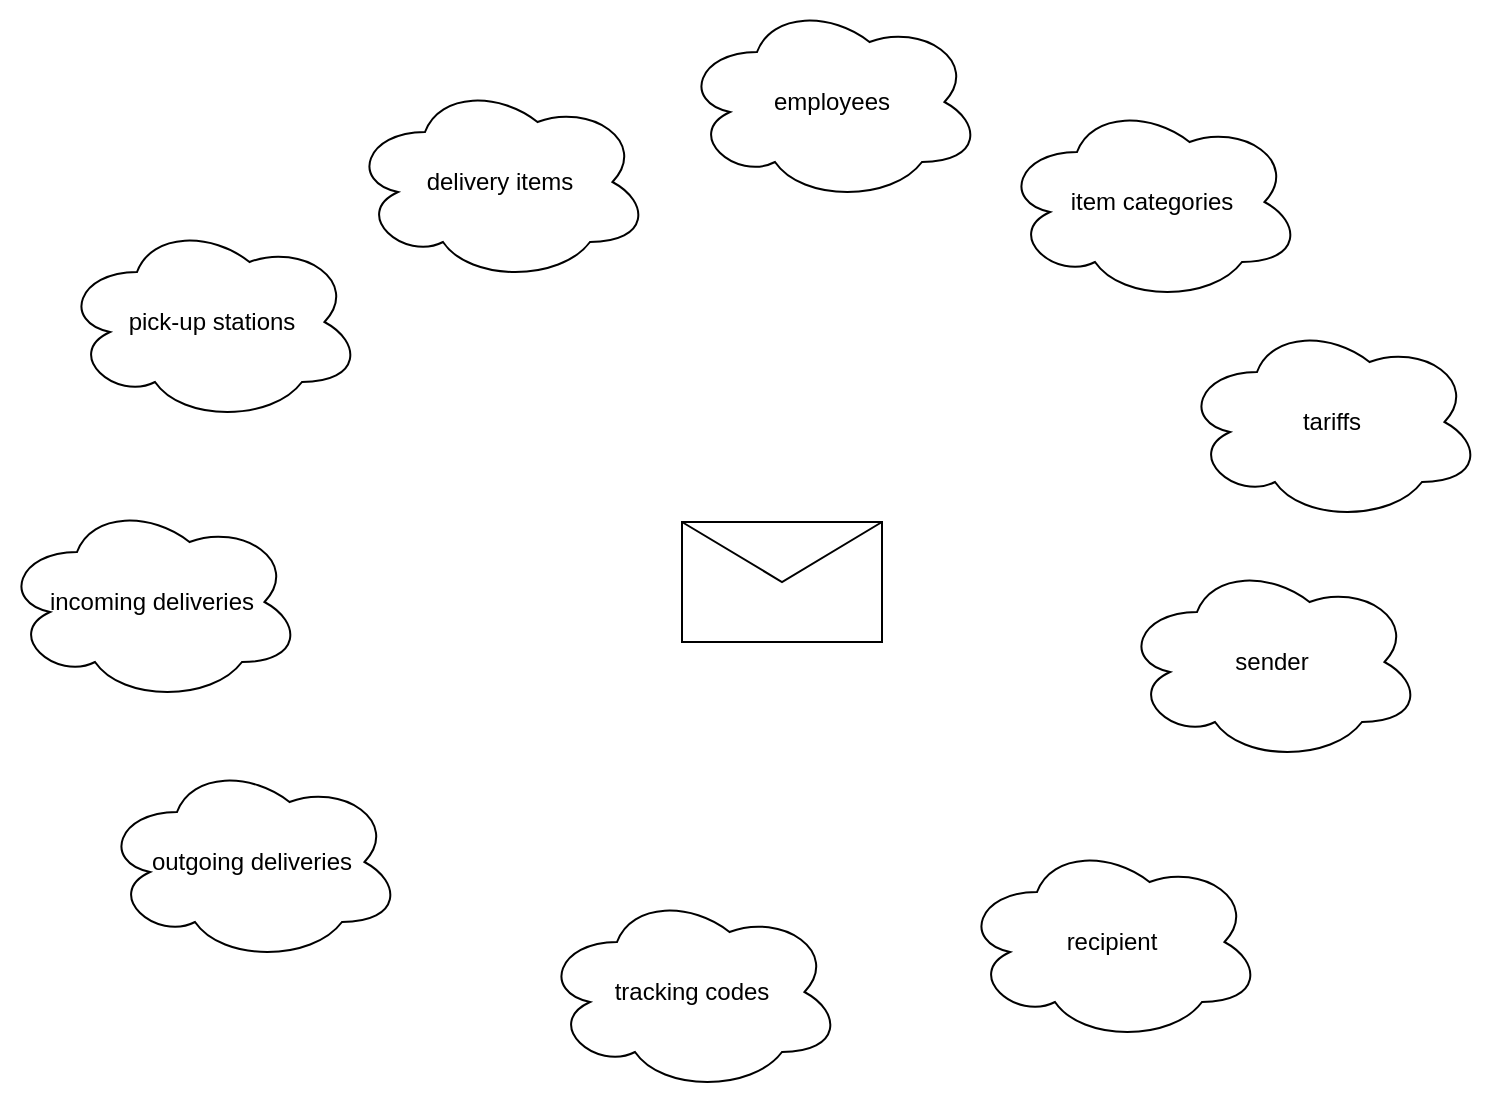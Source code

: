 <mxfile version="13.3.5" type="device" pages="3"><diagram id="tdMAtsBTphJSieqwvlwE" name="Step 1"><mxGraphModel dx="1550" dy="827" grid="1" gridSize="10" guides="1" tooltips="1" connect="1" arrows="1" fold="1" page="1" pageScale="1" pageWidth="1169" pageHeight="827" math="0" shadow="0"><root><mxCell id="0"/><mxCell id="1" parent="0"/><mxCell id="dOKWKDTVSKM77dDhqS44-3" value="" style="verticalLabelPosition=bottom;shadow=0;dashed=0;align=center;html=1;verticalAlign=top;strokeWidth=1;shape=mxgraph.mockup.misc.mail2;" vertex="1" parent="1"><mxGeometry x="555" y="401" width="100" height="60" as="geometry"/></mxCell><mxCell id="dOKWKDTVSKM77dDhqS44-4" value="tariffs" style="ellipse;shape=cloud;whiteSpace=wrap;html=1;" vertex="1" parent="1"><mxGeometry x="805" y="301" width="150" height="100" as="geometry"/></mxCell><mxCell id="dOKWKDTVSKM77dDhqS44-6" value="item categories" style="ellipse;shape=cloud;whiteSpace=wrap;html=1;" vertex="1" parent="1"><mxGeometry x="715" y="191" width="150" height="100" as="geometry"/></mxCell><mxCell id="dOKWKDTVSKM77dDhqS44-7" value="incoming deliveries" style="ellipse;shape=cloud;whiteSpace=wrap;html=1;" vertex="1" parent="1"><mxGeometry x="215" y="391" width="150" height="100" as="geometry"/></mxCell><mxCell id="dOKWKDTVSKM77dDhqS44-8" value="employees" style="ellipse;shape=cloud;whiteSpace=wrap;html=1;" vertex="1" parent="1"><mxGeometry x="555" y="141" width="150" height="100" as="geometry"/></mxCell><mxCell id="dOKWKDTVSKM77dDhqS44-9" value="outgoing deliveries" style="ellipse;shape=cloud;whiteSpace=wrap;html=1;" vertex="1" parent="1"><mxGeometry x="265" y="521" width="150" height="100" as="geometry"/></mxCell><mxCell id="dOKWKDTVSKM77dDhqS44-13" value="sender" style="ellipse;shape=cloud;whiteSpace=wrap;html=1;" vertex="1" parent="1"><mxGeometry x="775" y="421" width="150" height="100" as="geometry"/></mxCell><mxCell id="dOKWKDTVSKM77dDhqS44-14" value="recipient" style="ellipse;shape=cloud;whiteSpace=wrap;html=1;" vertex="1" parent="1"><mxGeometry x="695" y="561" width="150" height="100" as="geometry"/></mxCell><mxCell id="dOKWKDTVSKM77dDhqS44-16" value="pick-up stations" style="ellipse;shape=cloud;whiteSpace=wrap;html=1;" vertex="1" parent="1"><mxGeometry x="245" y="251" width="150" height="100" as="geometry"/></mxCell><mxCell id="dOKWKDTVSKM77dDhqS44-18" value="delivery items" style="ellipse;shape=cloud;whiteSpace=wrap;html=1;" vertex="1" parent="1"><mxGeometry x="389" y="181" width="150" height="100" as="geometry"/></mxCell><mxCell id="dOKWKDTVSKM77dDhqS44-19" value="tracking codes" style="ellipse;shape=cloud;whiteSpace=wrap;html=1;" vertex="1" parent="1"><mxGeometry x="485" y="586" width="150" height="100" as="geometry"/></mxCell></root></mxGraphModel></diagram><diagram id="TGpHY9H_WBus4p5NejR5" name="Step 2"><mxGraphModel dx="5167" dy="2757" grid="1" gridSize="10" guides="1" tooltips="1" connect="1" arrows="1" fold="1" page="1" pageScale="1" pageWidth="2336" pageHeight="1654" math="0" shadow="0"><root><mxCell id="PWiTu_Q-_0uSmECXcOAz-0"/><mxCell id="PWiTu_Q-_0uSmECXcOAz-1" parent="PWiTu_Q-_0uSmECXcOAz-0"/><mxCell id="bXiHzfOoQ8qNcZ0x8zqW-1" value="" style="group" vertex="1" connectable="0" parent="PWiTu_Q-_0uSmECXcOAz-1"><mxGeometry x="832" y="602" width="122.5" height="720" as="geometry"/></mxCell><mxCell id="TLXNO2hi4Bh7bTlt78UF-0" value="del_items" style="rhombus;whiteSpace=wrap;html=1;strokeColor=#000000;" vertex="1" parent="bXiHzfOoQ8qNcZ0x8zqW-1"><mxGeometry x="20" width="100" height="60" as="geometry"/></mxCell><mxCell id="bXiHzfOoQ8qNcZ0x8zqW-2" value="" style="group" vertex="1" connectable="0" parent="PWiTu_Q-_0uSmECXcOAz-1"><mxGeometry x="259.5" y="552" width="105" height="171" as="geometry"/></mxCell><mxCell id="qTOc-Xb0DK6Pj6qBiAF2-0" value="in_deliveries" style="rounded=0;whiteSpace=wrap;html=1;strokeColor=#000000;" vertex="1" parent="bXiHzfOoQ8qNcZ0x8zqW-2"><mxGeometry x="2.5" width="100" height="60" as="geometry"/></mxCell><mxCell id="EL5dbEKCE5FwZ6ngSLmK-0" value="id" style="ellipse;whiteSpace=wrap;html=1;strokeColor=#000000;" vertex="1" parent="bXiHzfOoQ8qNcZ0x8zqW-2"><mxGeometry y="80" width="105" height="40" as="geometry"/></mxCell><mxCell id="ou29TmSGLCfxtYs9ou-L-15" style="edgeStyle=orthogonalEdgeStyle;rounded=0;orthogonalLoop=1;jettySize=auto;html=1;exitX=0;exitY=0.5;exitDx=0;exitDy=0;entryX=0;entryY=0.5;entryDx=0;entryDy=0;endArrow=none;endFill=0;" edge="1" parent="bXiHzfOoQ8qNcZ0x8zqW-2" source="qTOc-Xb0DK6Pj6qBiAF2-0" target="EL5dbEKCE5FwZ6ngSLmK-0"><mxGeometry relative="1" as="geometry"/></mxCell><mxCell id="EL5dbEKCE5FwZ6ngSLmK-1" value="date" style="ellipse;whiteSpace=wrap;html=1;strokeColor=#000000;" vertex="1" parent="bXiHzfOoQ8qNcZ0x8zqW-2"><mxGeometry y="131" width="105" height="40" as="geometry"/></mxCell><mxCell id="ou29TmSGLCfxtYs9ou-L-16" style="edgeStyle=orthogonalEdgeStyle;rounded=0;orthogonalLoop=1;jettySize=auto;html=1;exitX=0;exitY=0.5;exitDx=0;exitDy=0;entryX=0;entryY=0.5;entryDx=0;entryDy=0;endArrow=none;endFill=0;" edge="1" parent="bXiHzfOoQ8qNcZ0x8zqW-2" source="qTOc-Xb0DK6Pj6qBiAF2-0" target="EL5dbEKCE5FwZ6ngSLmK-1"><mxGeometry relative="1" as="geometry"/></mxCell><mxCell id="bXiHzfOoQ8qNcZ0x8zqW-3" value="" style="group" vertex="1" connectable="0" parent="PWiTu_Q-_0uSmECXcOAz-1"><mxGeometry x="259.5" y="782" width="105" height="319" as="geometry"/></mxCell><mxCell id="SEkCxeUhxmHdvdyThFJC-0" value="pu_stations" style="rounded=0;whiteSpace=wrap;html=1;strokeColor=#000000;" vertex="1" parent="bXiHzfOoQ8qNcZ0x8zqW-3"><mxGeometry x="2.5" width="100" height="60" as="geometry"/></mxCell><mxCell id="SEkCxeUhxmHdvdyThFJC-1" value="id" style="ellipse;whiteSpace=wrap;html=1;strokeColor=#000000;" vertex="1" parent="bXiHzfOoQ8qNcZ0x8zqW-3"><mxGeometry y="80" width="105" height="40" as="geometry"/></mxCell><mxCell id="ou29TmSGLCfxtYs9ou-L-17" style="edgeStyle=orthogonalEdgeStyle;rounded=0;orthogonalLoop=1;jettySize=auto;html=1;exitX=0;exitY=0.5;exitDx=0;exitDy=0;entryX=0;entryY=0.5;entryDx=0;entryDy=0;endArrow=none;endFill=0;" edge="1" parent="bXiHzfOoQ8qNcZ0x8zqW-3" source="SEkCxeUhxmHdvdyThFJC-0" target="SEkCxeUhxmHdvdyThFJC-1"><mxGeometry relative="1" as="geometry"/></mxCell><mxCell id="SEkCxeUhxmHdvdyThFJC-3" value="street" style="ellipse;whiteSpace=wrap;html=1;strokeColor=#000000;" vertex="1" parent="bXiHzfOoQ8qNcZ0x8zqW-3"><mxGeometry y="180" width="105" height="40" as="geometry"/></mxCell><mxCell id="ou29TmSGLCfxtYs9ou-L-19" style="edgeStyle=orthogonalEdgeStyle;rounded=0;orthogonalLoop=1;jettySize=auto;html=1;exitX=0;exitY=0.5;exitDx=0;exitDy=0;entryX=0;entryY=0.5;entryDx=0;entryDy=0;endArrow=none;endFill=0;" edge="1" parent="bXiHzfOoQ8qNcZ0x8zqW-3" source="SEkCxeUhxmHdvdyThFJC-0" target="SEkCxeUhxmHdvdyThFJC-3"><mxGeometry relative="1" as="geometry"/></mxCell><mxCell id="SEkCxeUhxmHdvdyThFJC-4" value="zip_code" style="ellipse;whiteSpace=wrap;html=1;strokeColor=#000000;" vertex="1" parent="bXiHzfOoQ8qNcZ0x8zqW-3"><mxGeometry y="229" width="105" height="40" as="geometry"/></mxCell><mxCell id="ou29TmSGLCfxtYs9ou-L-20" style="edgeStyle=orthogonalEdgeStyle;rounded=0;orthogonalLoop=1;jettySize=auto;html=1;exitX=0;exitY=0.5;exitDx=0;exitDy=0;entryX=0;entryY=0.5;entryDx=0;entryDy=0;endArrow=none;endFill=0;" edge="1" parent="bXiHzfOoQ8qNcZ0x8zqW-3" source="SEkCxeUhxmHdvdyThFJC-0" target="SEkCxeUhxmHdvdyThFJC-4"><mxGeometry relative="1" as="geometry"/></mxCell><mxCell id="SEkCxeUhxmHdvdyThFJC-5" value="city" style="ellipse;whiteSpace=wrap;html=1;strokeColor=#000000;" vertex="1" parent="bXiHzfOoQ8qNcZ0x8zqW-3"><mxGeometry y="279" width="105" height="40" as="geometry"/></mxCell><mxCell id="ou29TmSGLCfxtYs9ou-L-21" style="edgeStyle=orthogonalEdgeStyle;rounded=0;orthogonalLoop=1;jettySize=auto;html=1;exitX=0;exitY=0.5;exitDx=0;exitDy=0;entryX=0;entryY=0.5;entryDx=0;entryDy=0;endArrow=none;endFill=0;" edge="1" parent="bXiHzfOoQ8qNcZ0x8zqW-3" source="SEkCxeUhxmHdvdyThFJC-0" target="SEkCxeUhxmHdvdyThFJC-5"><mxGeometry relative="1" as="geometry"/></mxCell><mxCell id="xamoOiRU5A2G7J9OkA7L-0" value="organization" style="ellipse;whiteSpace=wrap;html=1;strokeColor=#000000;" vertex="1" parent="bXiHzfOoQ8qNcZ0x8zqW-3"><mxGeometry y="131" width="105" height="40" as="geometry"/></mxCell><mxCell id="ou29TmSGLCfxtYs9ou-L-18" style="edgeStyle=orthogonalEdgeStyle;rounded=0;orthogonalLoop=1;jettySize=auto;html=1;exitX=0;exitY=0.5;exitDx=0;exitDy=0;entryX=0;entryY=0.5;entryDx=0;entryDy=0;endArrow=none;endFill=0;" edge="1" parent="bXiHzfOoQ8qNcZ0x8zqW-3" source="SEkCxeUhxmHdvdyThFJC-0" target="xamoOiRU5A2G7J9OkA7L-0"><mxGeometry relative="1" as="geometry"/></mxCell><mxCell id="bXiHzfOoQ8qNcZ0x8zqW-4" value="" style="group" vertex="1" connectable="0" parent="PWiTu_Q-_0uSmECXcOAz-1"><mxGeometry x="1519.5" y="432" width="107.5" height="221" as="geometry"/></mxCell><mxCell id="ADfwngmrn4YEiz2X7peS-0" value="employees" style="rounded=0;whiteSpace=wrap;html=1;strokeColor=#000000;" vertex="1" parent="bXiHzfOoQ8qNcZ0x8zqW-4"><mxGeometry x="2.5" width="100" height="60" as="geometry"/></mxCell><mxCell id="ADfwngmrn4YEiz2X7peS-1" value="id" style="ellipse;whiteSpace=wrap;html=1;strokeColor=#000000;" vertex="1" parent="bXiHzfOoQ8qNcZ0x8zqW-4"><mxGeometry x="2.5" y="80" width="105" height="40" as="geometry"/></mxCell><mxCell id="ou29TmSGLCfxtYs9ou-L-26" style="edgeStyle=orthogonalEdgeStyle;rounded=0;orthogonalLoop=1;jettySize=auto;html=1;exitX=0;exitY=0.5;exitDx=0;exitDy=0;entryX=0;entryY=0.5;entryDx=0;entryDy=0;endArrow=none;endFill=0;" edge="1" parent="bXiHzfOoQ8qNcZ0x8zqW-4" source="ADfwngmrn4YEiz2X7peS-0" target="ADfwngmrn4YEiz2X7peS-1"><mxGeometry relative="1" as="geometry"/></mxCell><mxCell id="ADfwngmrn4YEiz2X7peS-2" value="first_name" style="ellipse;whiteSpace=wrap;html=1;strokeColor=#000000;" vertex="1" parent="bXiHzfOoQ8qNcZ0x8zqW-4"><mxGeometry y="181" width="105" height="40" as="geometry"/></mxCell><mxCell id="ou29TmSGLCfxtYs9ou-L-29" style="edgeStyle=orthogonalEdgeStyle;rounded=0;orthogonalLoop=1;jettySize=auto;html=1;exitX=0;exitY=0.5;exitDx=0;exitDy=0;entryX=0;entryY=0.5;entryDx=0;entryDy=0;endArrow=none;endFill=0;" edge="1" parent="bXiHzfOoQ8qNcZ0x8zqW-4" source="ADfwngmrn4YEiz2X7peS-0" target="ADfwngmrn4YEiz2X7peS-2"><mxGeometry relative="1" as="geometry"/></mxCell><mxCell id="ADfwngmrn4YEiz2X7peS-5" value="last_name" style="ellipse;whiteSpace=wrap;html=1;strokeColor=#000000;" vertex="1" parent="bXiHzfOoQ8qNcZ0x8zqW-4"><mxGeometry y="131" width="105" height="40" as="geometry"/></mxCell><mxCell id="ou29TmSGLCfxtYs9ou-L-28" style="edgeStyle=orthogonalEdgeStyle;rounded=0;orthogonalLoop=1;jettySize=auto;html=1;exitX=0;exitY=0.5;exitDx=0;exitDy=0;entryX=0;entryY=0.5;entryDx=0;entryDy=0;endArrow=none;endFill=0;" edge="1" parent="bXiHzfOoQ8qNcZ0x8zqW-4" source="ADfwngmrn4YEiz2X7peS-0" target="ADfwngmrn4YEiz2X7peS-5"><mxGeometry relative="1" as="geometry"/></mxCell><mxCell id="bXiHzfOoQ8qNcZ0x8zqW-5" value="" style="group" vertex="1" connectable="0" parent="PWiTu_Q-_0uSmECXcOAz-1"><mxGeometry x="1049.5" y="282" width="105" height="171" as="geometry"/></mxCell><mxCell id="90Mj9Dx0tyHTQv6HXfSm-0" value="item_categories" style="rounded=0;whiteSpace=wrap;html=1;strokeColor=#000000;" vertex="1" parent="bXiHzfOoQ8qNcZ0x8zqW-5"><mxGeometry x="2.5" width="100" height="60" as="geometry"/></mxCell><mxCell id="90Mj9Dx0tyHTQv6HXfSm-1" value="id" style="ellipse;whiteSpace=wrap;html=1;strokeColor=#000000;" vertex="1" parent="bXiHzfOoQ8qNcZ0x8zqW-5"><mxGeometry y="80" width="105" height="40" as="geometry"/></mxCell><mxCell id="ou29TmSGLCfxtYs9ou-L-30" style="edgeStyle=orthogonalEdgeStyle;rounded=0;orthogonalLoop=1;jettySize=auto;html=1;exitX=0;exitY=0.5;exitDx=0;exitDy=0;entryX=0;entryY=0.5;entryDx=0;entryDy=0;endArrow=none;endFill=0;" edge="1" parent="bXiHzfOoQ8qNcZ0x8zqW-5" source="90Mj9Dx0tyHTQv6HXfSm-0" target="90Mj9Dx0tyHTQv6HXfSm-1"><mxGeometry relative="1" as="geometry"/></mxCell><mxCell id="90Mj9Dx0tyHTQv6HXfSm-3" value="name" style="ellipse;whiteSpace=wrap;html=1;strokeColor=#000000;" vertex="1" parent="bXiHzfOoQ8qNcZ0x8zqW-5"><mxGeometry y="131" width="105" height="40" as="geometry"/></mxCell><mxCell id="ou29TmSGLCfxtYs9ou-L-31" style="edgeStyle=orthogonalEdgeStyle;rounded=0;orthogonalLoop=1;jettySize=auto;html=1;exitX=0;exitY=0.5;exitDx=0;exitDy=0;entryX=0;entryY=0.5;entryDx=0;entryDy=0;endArrow=none;endFill=0;" edge="1" parent="bXiHzfOoQ8qNcZ0x8zqW-5" source="90Mj9Dx0tyHTQv6HXfSm-0" target="90Mj9Dx0tyHTQv6HXfSm-3"><mxGeometry relative="1" as="geometry"/></mxCell><mxCell id="bXiHzfOoQ8qNcZ0x8zqW-6" value="" style="group" vertex="1" connectable="0" parent="PWiTu_Q-_0uSmECXcOAz-1"><mxGeometry x="1989.5" y="292" width="105" height="470" as="geometry"/></mxCell><mxCell id="joAbYIjruc62W2ToTNj8-0" value="tariffs" style="rounded=0;whiteSpace=wrap;html=1;strokeColor=#000000;" vertex="1" parent="bXiHzfOoQ8qNcZ0x8zqW-6"><mxGeometry x="2.5" width="100" height="60" as="geometry"/></mxCell><mxCell id="joAbYIjruc62W2ToTNj8-1" value="id" style="ellipse;whiteSpace=wrap;html=1;strokeColor=#000000;" vertex="1" parent="bXiHzfOoQ8qNcZ0x8zqW-6"><mxGeometry y="80" width="105" height="40" as="geometry"/></mxCell><mxCell id="ou29TmSGLCfxtYs9ou-L-32" style="edgeStyle=orthogonalEdgeStyle;rounded=0;orthogonalLoop=1;jettySize=auto;html=1;exitX=0;exitY=0.5;exitDx=0;exitDy=0;entryX=0;entryY=0.5;entryDx=0;entryDy=0;endArrow=none;endFill=0;" edge="1" parent="bXiHzfOoQ8qNcZ0x8zqW-6" source="joAbYIjruc62W2ToTNj8-0" target="joAbYIjruc62W2ToTNj8-1"><mxGeometry relative="1" as="geometry"/></mxCell><mxCell id="joAbYIjruc62W2ToTNj8-2" value="price" style="ellipse;whiteSpace=wrap;html=1;strokeColor=#000000;" vertex="1" parent="bXiHzfOoQ8qNcZ0x8zqW-6"><mxGeometry y="379" width="105" height="40" as="geometry"/></mxCell><mxCell id="ou29TmSGLCfxtYs9ou-L-38" style="edgeStyle=orthogonalEdgeStyle;rounded=0;orthogonalLoop=1;jettySize=auto;html=1;exitX=0;exitY=0.5;exitDx=0;exitDy=0;entryX=0;entryY=0.5;entryDx=0;entryDy=0;endArrow=none;endFill=0;" edge="1" parent="bXiHzfOoQ8qNcZ0x8zqW-6" source="joAbYIjruc62W2ToTNj8-0" target="joAbYIjruc62W2ToTNj8-2"><mxGeometry relative="1" as="geometry"/></mxCell><mxCell id="joAbYIjruc62W2ToTNj8-3" value="country_code" style="ellipse;whiteSpace=wrap;html=1;strokeColor=#000000;" vertex="1" parent="bXiHzfOoQ8qNcZ0x8zqW-6"><mxGeometry y="131" width="105" height="40" as="geometry"/></mxCell><mxCell id="ou29TmSGLCfxtYs9ou-L-33" style="edgeStyle=orthogonalEdgeStyle;rounded=0;orthogonalLoop=1;jettySize=auto;html=1;exitX=0;exitY=0.5;exitDx=0;exitDy=0;entryX=0;entryY=0.5;entryDx=0;entryDy=0;endArrow=none;endFill=0;" edge="1" parent="bXiHzfOoQ8qNcZ0x8zqW-6" source="joAbYIjruc62W2ToTNj8-0" target="joAbYIjruc62W2ToTNj8-3"><mxGeometry relative="1" as="geometry"/></mxCell><mxCell id="joAbYIjruc62W2ToTNj8-4" value="fk_item_category" style="ellipse;whiteSpace=wrap;html=1;strokeColor=#000000;" vertex="1" parent="bXiHzfOoQ8qNcZ0x8zqW-6"><mxGeometry y="430" width="105" height="40" as="geometry"/></mxCell><mxCell id="ou29TmSGLCfxtYs9ou-L-39" style="edgeStyle=orthogonalEdgeStyle;rounded=0;orthogonalLoop=1;jettySize=auto;html=1;exitX=0;exitY=0.5;exitDx=0;exitDy=0;entryX=0;entryY=0.5;entryDx=0;entryDy=0;endArrow=none;endFill=0;" edge="1" parent="bXiHzfOoQ8qNcZ0x8zqW-6" source="joAbYIjruc62W2ToTNj8-0" target="joAbYIjruc62W2ToTNj8-4"><mxGeometry relative="1" as="geometry"/></mxCell><mxCell id="joAbYIjruc62W2ToTNj8-5" value="max_length" style="ellipse;whiteSpace=wrap;html=1;strokeColor=#000000;" vertex="1" parent="bXiHzfOoQ8qNcZ0x8zqW-6"><mxGeometry y="181" width="105" height="40" as="geometry"/></mxCell><mxCell id="ou29TmSGLCfxtYs9ou-L-34" style="edgeStyle=orthogonalEdgeStyle;rounded=0;orthogonalLoop=1;jettySize=auto;html=1;exitX=0;exitY=0.5;exitDx=0;exitDy=0;entryX=0;entryY=0.5;entryDx=0;entryDy=0;endArrow=none;endFill=0;" edge="1" parent="bXiHzfOoQ8qNcZ0x8zqW-6" source="joAbYIjruc62W2ToTNj8-0" target="joAbYIjruc62W2ToTNj8-5"><mxGeometry relative="1" as="geometry"/></mxCell><mxCell id="joAbYIjruc62W2ToTNj8-6" value="max_width" style="ellipse;whiteSpace=wrap;html=1;strokeColor=#000000;" vertex="1" parent="bXiHzfOoQ8qNcZ0x8zqW-6"><mxGeometry y="230" width="105" height="40" as="geometry"/></mxCell><mxCell id="ou29TmSGLCfxtYs9ou-L-35" style="edgeStyle=orthogonalEdgeStyle;rounded=0;orthogonalLoop=1;jettySize=auto;html=1;exitX=0;exitY=0.5;exitDx=0;exitDy=0;entryX=0;entryY=0.5;entryDx=0;entryDy=0;endArrow=none;endFill=0;" edge="1" parent="bXiHzfOoQ8qNcZ0x8zqW-6" source="joAbYIjruc62W2ToTNj8-0" target="joAbYIjruc62W2ToTNj8-6"><mxGeometry relative="1" as="geometry"/></mxCell><mxCell id="joAbYIjruc62W2ToTNj8-7" value="max_height" style="ellipse;whiteSpace=wrap;html=1;strokeColor=#000000;" vertex="1" parent="bXiHzfOoQ8qNcZ0x8zqW-6"><mxGeometry y="280" width="105" height="40" as="geometry"/></mxCell><mxCell id="ou29TmSGLCfxtYs9ou-L-36" style="edgeStyle=orthogonalEdgeStyle;rounded=0;orthogonalLoop=1;jettySize=auto;html=1;exitX=0;exitY=0.5;exitDx=0;exitDy=0;entryX=0;entryY=0.5;entryDx=0;entryDy=0;endArrow=none;endFill=0;" edge="1" parent="bXiHzfOoQ8qNcZ0x8zqW-6" source="joAbYIjruc62W2ToTNj8-0" target="joAbYIjruc62W2ToTNj8-7"><mxGeometry relative="1" as="geometry"/></mxCell><mxCell id="joAbYIjruc62W2ToTNj8-8" value="max_weight" style="ellipse;whiteSpace=wrap;html=1;strokeColor=#000000;" vertex="1" parent="bXiHzfOoQ8qNcZ0x8zqW-6"><mxGeometry y="330" width="105" height="40" as="geometry"/></mxCell><mxCell id="ou29TmSGLCfxtYs9ou-L-37" style="edgeStyle=orthogonalEdgeStyle;rounded=0;orthogonalLoop=1;jettySize=auto;html=1;exitX=0;exitY=0.5;exitDx=0;exitDy=0;entryX=0;entryY=0.5;entryDx=0;entryDy=0;endArrow=none;endFill=0;" edge="1" parent="bXiHzfOoQ8qNcZ0x8zqW-6" source="joAbYIjruc62W2ToTNj8-0" target="joAbYIjruc62W2ToTNj8-8"><mxGeometry relative="1" as="geometry"/></mxCell><mxCell id="bXiHzfOoQ8qNcZ0x8zqW-7" value="" style="group" vertex="1" connectable="0" parent="PWiTu_Q-_0uSmECXcOAz-1"><mxGeometry x="1179.5" y="1022" width="105" height="319" as="geometry"/></mxCell><mxCell id="Nepe6kW0dGDTq4Ty4vlQ-0" value="senders" style="rounded=0;whiteSpace=wrap;html=1;strokeColor=#000000;" vertex="1" parent="bXiHzfOoQ8qNcZ0x8zqW-7"><mxGeometry x="2.5" width="100" height="60" as="geometry"/></mxCell><mxCell id="Nepe6kW0dGDTq4Ty4vlQ-1" value="id" style="ellipse;whiteSpace=wrap;html=1;strokeColor=#000000;" vertex="1" parent="bXiHzfOoQ8qNcZ0x8zqW-7"><mxGeometry y="80" width="105" height="40" as="geometry"/></mxCell><mxCell id="ou29TmSGLCfxtYs9ou-L-40" style="edgeStyle=orthogonalEdgeStyle;rounded=0;orthogonalLoop=1;jettySize=auto;html=1;exitX=0;exitY=0.5;exitDx=0;exitDy=0;entryX=0;entryY=0.5;entryDx=0;entryDy=0;endArrow=none;endFill=0;" edge="1" parent="bXiHzfOoQ8qNcZ0x8zqW-7" source="Nepe6kW0dGDTq4Ty4vlQ-0" target="Nepe6kW0dGDTq4Ty4vlQ-1"><mxGeometry relative="1" as="geometry"/></mxCell><mxCell id="Nepe6kW0dGDTq4Ty4vlQ-2" value="street" style="ellipse;whiteSpace=wrap;html=1;strokeColor=#000000;" vertex="1" parent="bXiHzfOoQ8qNcZ0x8zqW-7"><mxGeometry y="180" width="105" height="40" as="geometry"/></mxCell><mxCell id="ou29TmSGLCfxtYs9ou-L-42" style="edgeStyle=orthogonalEdgeStyle;rounded=0;orthogonalLoop=1;jettySize=auto;html=1;exitX=0;exitY=0.5;exitDx=0;exitDy=0;entryX=0;entryY=0.5;entryDx=0;entryDy=0;endArrow=none;endFill=0;" edge="1" parent="bXiHzfOoQ8qNcZ0x8zqW-7" source="Nepe6kW0dGDTq4Ty4vlQ-0" target="Nepe6kW0dGDTq4Ty4vlQ-2"><mxGeometry relative="1" as="geometry"/></mxCell><mxCell id="Nepe6kW0dGDTq4Ty4vlQ-3" value="zip_code" style="ellipse;whiteSpace=wrap;html=1;strokeColor=#000000;" vertex="1" parent="bXiHzfOoQ8qNcZ0x8zqW-7"><mxGeometry y="229" width="105" height="40" as="geometry"/></mxCell><mxCell id="ou29TmSGLCfxtYs9ou-L-43" style="edgeStyle=orthogonalEdgeStyle;rounded=0;orthogonalLoop=1;jettySize=auto;html=1;exitX=0;exitY=0.5;exitDx=0;exitDy=0;entryX=0;entryY=0.5;entryDx=0;entryDy=0;endArrow=none;endFill=0;" edge="1" parent="bXiHzfOoQ8qNcZ0x8zqW-7" source="Nepe6kW0dGDTq4Ty4vlQ-0" target="Nepe6kW0dGDTq4Ty4vlQ-3"><mxGeometry relative="1" as="geometry"/></mxCell><mxCell id="Nepe6kW0dGDTq4Ty4vlQ-4" value="city" style="ellipse;whiteSpace=wrap;html=1;strokeColor=#000000;" vertex="1" parent="bXiHzfOoQ8qNcZ0x8zqW-7"><mxGeometry y="279" width="105" height="40" as="geometry"/></mxCell><mxCell id="ou29TmSGLCfxtYs9ou-L-44" style="edgeStyle=orthogonalEdgeStyle;rounded=0;orthogonalLoop=1;jettySize=auto;html=1;exitX=0;exitY=0.5;exitDx=0;exitDy=0;entryX=0;entryY=0.5;entryDx=0;entryDy=0;endArrow=none;endFill=0;" edge="1" parent="bXiHzfOoQ8qNcZ0x8zqW-7" source="Nepe6kW0dGDTq4Ty4vlQ-0" target="Nepe6kW0dGDTq4Ty4vlQ-4"><mxGeometry relative="1" as="geometry"/></mxCell><mxCell id="Nepe6kW0dGDTq4Ty4vlQ-5" value="name" style="ellipse;whiteSpace=wrap;html=1;strokeColor=#000000;" vertex="1" parent="bXiHzfOoQ8qNcZ0x8zqW-7"><mxGeometry y="131" width="105" height="40" as="geometry"/></mxCell><mxCell id="ou29TmSGLCfxtYs9ou-L-41" style="edgeStyle=orthogonalEdgeStyle;rounded=0;orthogonalLoop=1;jettySize=auto;html=1;exitX=0;exitY=0.5;exitDx=0;exitDy=0;entryX=0;entryY=0.5;entryDx=0;entryDy=0;endArrow=none;endFill=0;" edge="1" parent="bXiHzfOoQ8qNcZ0x8zqW-7" source="Nepe6kW0dGDTq4Ty4vlQ-0" target="Nepe6kW0dGDTq4Ty4vlQ-5"><mxGeometry relative="1" as="geometry"/></mxCell><mxCell id="bXiHzfOoQ8qNcZ0x8zqW-8" value="" style="group" vertex="1" connectable="0" parent="PWiTu_Q-_0uSmECXcOAz-1"><mxGeometry x="1313.5" y="1022" width="105" height="370" as="geometry"/></mxCell><mxCell id="Nepe6kW0dGDTq4Ty4vlQ-8" value="recipients" style="rounded=0;whiteSpace=wrap;html=1;strokeColor=#000000;" vertex="1" parent="bXiHzfOoQ8qNcZ0x8zqW-8"><mxGeometry x="2.5" width="100" height="60" as="geometry"/></mxCell><mxCell id="Nepe6kW0dGDTq4Ty4vlQ-9" value="id" style="ellipse;whiteSpace=wrap;html=1;strokeColor=#000000;" vertex="1" parent="bXiHzfOoQ8qNcZ0x8zqW-8"><mxGeometry y="80" width="105" height="40" as="geometry"/></mxCell><mxCell id="ou29TmSGLCfxtYs9ou-L-45" style="edgeStyle=orthogonalEdgeStyle;rounded=0;orthogonalLoop=1;jettySize=auto;html=1;exitX=0;exitY=0.5;exitDx=0;exitDy=0;entryX=0;entryY=0.5;entryDx=0;entryDy=0;endArrow=none;endFill=0;" edge="1" parent="bXiHzfOoQ8qNcZ0x8zqW-8" source="Nepe6kW0dGDTq4Ty4vlQ-8" target="Nepe6kW0dGDTq4Ty4vlQ-9"><mxGeometry relative="1" as="geometry"/></mxCell><mxCell id="Nepe6kW0dGDTq4Ty4vlQ-10" value="street" style="ellipse;whiteSpace=wrap;html=1;strokeColor=#000000;" vertex="1" parent="bXiHzfOoQ8qNcZ0x8zqW-8"><mxGeometry y="180" width="105" height="40" as="geometry"/></mxCell><mxCell id="ou29TmSGLCfxtYs9ou-L-48" style="edgeStyle=orthogonalEdgeStyle;rounded=0;orthogonalLoop=1;jettySize=auto;html=1;exitX=0;exitY=0.5;exitDx=0;exitDy=0;entryX=0;entryY=0.5;entryDx=0;entryDy=0;endArrow=none;endFill=0;" edge="1" parent="bXiHzfOoQ8qNcZ0x8zqW-8" source="Nepe6kW0dGDTq4Ty4vlQ-8" target="Nepe6kW0dGDTq4Ty4vlQ-10"><mxGeometry relative="1" as="geometry"/></mxCell><mxCell id="Nepe6kW0dGDTq4Ty4vlQ-11" value="zip_code" style="ellipse;whiteSpace=wrap;html=1;strokeColor=#000000;" vertex="1" parent="bXiHzfOoQ8qNcZ0x8zqW-8"><mxGeometry y="229" width="105" height="40" as="geometry"/></mxCell><mxCell id="ou29TmSGLCfxtYs9ou-L-49" style="edgeStyle=orthogonalEdgeStyle;rounded=0;orthogonalLoop=1;jettySize=auto;html=1;exitX=0;exitY=0.5;exitDx=0;exitDy=0;entryX=0;entryY=0.5;entryDx=0;entryDy=0;endArrow=none;endFill=0;" edge="1" parent="bXiHzfOoQ8qNcZ0x8zqW-8" source="Nepe6kW0dGDTq4Ty4vlQ-8" target="Nepe6kW0dGDTq4Ty4vlQ-11"><mxGeometry relative="1" as="geometry"/></mxCell><mxCell id="Nepe6kW0dGDTq4Ty4vlQ-12" value="city" style="ellipse;whiteSpace=wrap;html=1;strokeColor=#000000;" vertex="1" parent="bXiHzfOoQ8qNcZ0x8zqW-8"><mxGeometry y="279" width="105" height="40" as="geometry"/></mxCell><mxCell id="ou29TmSGLCfxtYs9ou-L-50" style="edgeStyle=orthogonalEdgeStyle;rounded=0;orthogonalLoop=1;jettySize=auto;html=1;exitX=0;exitY=0.5;exitDx=0;exitDy=0;entryX=0;entryY=0.5;entryDx=0;entryDy=0;endArrow=none;endFill=0;" edge="1" parent="bXiHzfOoQ8qNcZ0x8zqW-8" source="Nepe6kW0dGDTq4Ty4vlQ-8" target="Nepe6kW0dGDTq4Ty4vlQ-12"><mxGeometry relative="1" as="geometry"/></mxCell><mxCell id="Nepe6kW0dGDTq4Ty4vlQ-13" value="name" style="ellipse;whiteSpace=wrap;html=1;strokeColor=#000000;" vertex="1" parent="bXiHzfOoQ8qNcZ0x8zqW-8"><mxGeometry y="131" width="105" height="40" as="geometry"/></mxCell><mxCell id="ou29TmSGLCfxtYs9ou-L-47" style="edgeStyle=orthogonalEdgeStyle;rounded=0;orthogonalLoop=1;jettySize=auto;html=1;exitX=0;exitY=0.5;exitDx=0;exitDy=0;entryX=0;entryY=0.5;entryDx=0;entryDy=0;endArrow=none;endFill=0;" edge="1" parent="bXiHzfOoQ8qNcZ0x8zqW-8" source="Nepe6kW0dGDTq4Ty4vlQ-8" target="Nepe6kW0dGDTq4Ty4vlQ-13"><mxGeometry relative="1" as="geometry"/></mxCell><mxCell id="Nepe6kW0dGDTq4Ty4vlQ-14" value="country_code" style="ellipse;whiteSpace=wrap;html=1;strokeColor=#000000;" vertex="1" parent="bXiHzfOoQ8qNcZ0x8zqW-8"><mxGeometry y="330" width="105" height="40" as="geometry"/></mxCell><mxCell id="ou29TmSGLCfxtYs9ou-L-52" style="edgeStyle=orthogonalEdgeStyle;rounded=0;orthogonalLoop=1;jettySize=auto;html=1;exitX=0;exitY=0.5;exitDx=0;exitDy=0;entryX=0;entryY=0.5;entryDx=0;entryDy=0;endArrow=none;endFill=0;" edge="1" parent="bXiHzfOoQ8qNcZ0x8zqW-8" source="Nepe6kW0dGDTq4Ty4vlQ-8" target="Nepe6kW0dGDTq4Ty4vlQ-14"><mxGeometry relative="1" as="geometry"/></mxCell><mxCell id="bXiHzfOoQ8qNcZ0x8zqW-9" value="" style="group" vertex="1" connectable="0" parent="PWiTu_Q-_0uSmECXcOAz-1"><mxGeometry x="1082" y="752" width="105" height="220" as="geometry"/></mxCell><mxCell id="qumFJp8t3-1ZmqKPxOuU-15" value="tracking_codes" style="rounded=0;whiteSpace=wrap;html=1;strokeColor=#000000;" vertex="1" parent="bXiHzfOoQ8qNcZ0x8zqW-9"><mxGeometry x="2.5" width="100" height="60" as="geometry"/></mxCell><mxCell id="qumFJp8t3-1ZmqKPxOuU-16" value="id" style="ellipse;whiteSpace=wrap;html=1;strokeColor=#000000;" vertex="1" parent="bXiHzfOoQ8qNcZ0x8zqW-9"><mxGeometry y="80" width="105" height="40" as="geometry"/></mxCell><mxCell id="qumFJp8t3-1ZmqKPxOuU-17" value="code" style="ellipse;whiteSpace=wrap;html=1;strokeColor=#000000;" vertex="1" parent="bXiHzfOoQ8qNcZ0x8zqW-9"><mxGeometry y="180" width="105" height="40" as="geometry"/></mxCell><mxCell id="qumFJp8t3-1ZmqKPxOuU-20" value="timestamp" style="ellipse;whiteSpace=wrap;html=1;strokeColor=#000000;" vertex="1" parent="bXiHzfOoQ8qNcZ0x8zqW-9"><mxGeometry y="131" width="105" height="40" as="geometry"/></mxCell><mxCell id="ou29TmSGLCfxtYs9ou-L-53" style="edgeStyle=orthogonalEdgeStyle;rounded=0;orthogonalLoop=1;jettySize=auto;html=1;exitX=0;exitY=0.5;exitDx=0;exitDy=0;entryX=0;entryY=0.5;entryDx=0;entryDy=0;endArrow=none;endFill=0;" edge="1" parent="bXiHzfOoQ8qNcZ0x8zqW-9" source="qumFJp8t3-1ZmqKPxOuU-15" target="qumFJp8t3-1ZmqKPxOuU-16"><mxGeometry relative="1" as="geometry"/></mxCell><mxCell id="ou29TmSGLCfxtYs9ou-L-55" style="edgeStyle=orthogonalEdgeStyle;rounded=0;orthogonalLoop=1;jettySize=auto;html=1;exitX=0;exitY=0.5;exitDx=0;exitDy=0;entryX=0;entryY=0.5;entryDx=0;entryDy=0;endArrow=none;endFill=0;" edge="1" parent="bXiHzfOoQ8qNcZ0x8zqW-9" source="qumFJp8t3-1ZmqKPxOuU-15" target="qumFJp8t3-1ZmqKPxOuU-17"><mxGeometry relative="1" as="geometry"/></mxCell><mxCell id="ou29TmSGLCfxtYs9ou-L-54" style="edgeStyle=orthogonalEdgeStyle;rounded=0;orthogonalLoop=1;jettySize=auto;html=1;exitX=0;exitY=0.5;exitDx=0;exitDy=0;entryX=0;entryY=0.5;entryDx=0;entryDy=0;endArrow=none;endFill=0;" edge="1" parent="bXiHzfOoQ8qNcZ0x8zqW-9" source="qumFJp8t3-1ZmqKPxOuU-15" target="qumFJp8t3-1ZmqKPxOuU-20"><mxGeometry relative="1" as="geometry"/></mxCell><mxCell id="bXiHzfOoQ8qNcZ0x8zqW-10" value="" style="group" vertex="1" connectable="0" parent="PWiTu_Q-_0uSmECXcOAz-1"><mxGeometry x="959.5" y="1062" width="105" height="171" as="geometry"/></mxCell><mxCell id="IBXnKH4XR5AShuIRDDe2-4" value="out_deliveries" style="rounded=0;whiteSpace=wrap;html=1;strokeColor=#000000;" vertex="1" parent="bXiHzfOoQ8qNcZ0x8zqW-10"><mxGeometry x="2.5" width="100" height="60" as="geometry"/></mxCell><mxCell id="IBXnKH4XR5AShuIRDDe2-5" value="id" style="ellipse;whiteSpace=wrap;html=1;strokeColor=#000000;" vertex="1" parent="bXiHzfOoQ8qNcZ0x8zqW-10"><mxGeometry y="80" width="105" height="40" as="geometry"/></mxCell><mxCell id="IBXnKH4XR5AShuIRDDe2-6" value="timestamp" style="ellipse;whiteSpace=wrap;html=1;strokeColor=#000000;" vertex="1" parent="bXiHzfOoQ8qNcZ0x8zqW-10"><mxGeometry y="131" width="105" height="40" as="geometry"/></mxCell><mxCell id="ou29TmSGLCfxtYs9ou-L-56" style="edgeStyle=orthogonalEdgeStyle;rounded=0;orthogonalLoop=1;jettySize=auto;html=1;exitX=0;exitY=0.5;exitDx=0;exitDy=0;entryX=0;entryY=0.5;entryDx=0;entryDy=0;endArrow=none;endFill=0;" edge="1" parent="bXiHzfOoQ8qNcZ0x8zqW-10" source="IBXnKH4XR5AShuIRDDe2-4" target="IBXnKH4XR5AShuIRDDe2-5"><mxGeometry relative="1" as="geometry"/></mxCell><mxCell id="ou29TmSGLCfxtYs9ou-L-57" style="edgeStyle=orthogonalEdgeStyle;rounded=0;orthogonalLoop=1;jettySize=auto;html=1;exitX=0;exitY=0.5;exitDx=0;exitDy=0;entryX=0;entryY=0.5;entryDx=0;entryDy=0;endArrow=none;endFill=0;" edge="1" parent="bXiHzfOoQ8qNcZ0x8zqW-10" source="IBXnKH4XR5AShuIRDDe2-4" target="IBXnKH4XR5AShuIRDDe2-6"><mxGeometry relative="1" as="geometry"/></mxCell><mxCell id="bXiHzfOoQ8qNcZ0x8zqW-11" style="edgeStyle=orthogonalEdgeStyle;rounded=0;orthogonalLoop=1;jettySize=auto;html=1;exitX=1;exitY=0.5;exitDx=0;exitDy=0;entryX=0.5;entryY=0;entryDx=0;entryDy=0;endArrow=ERmany;endFill=0;startArrow=ERone;startFill=0;" edge="1" parent="PWiTu_Q-_0uSmECXcOAz-1" source="qTOc-Xb0DK6Pj6qBiAF2-0" target="TLXNO2hi4Bh7bTlt78UF-0"><mxGeometry relative="1" as="geometry"/></mxCell><mxCell id="bXiHzfOoQ8qNcZ0x8zqW-12" style="edgeStyle=orthogonalEdgeStyle;rounded=0;orthogonalLoop=1;jettySize=auto;html=1;exitX=1;exitY=0.5;exitDx=0;exitDy=0;entryX=0;entryY=0;entryDx=0;entryDy=0;startArrow=ERone;startFill=0;endArrow=ERone;endFill=0;" edge="1" parent="PWiTu_Q-_0uSmECXcOAz-1" source="SEkCxeUhxmHdvdyThFJC-0" target="TLXNO2hi4Bh7bTlt78UF-0"><mxGeometry relative="1" as="geometry"><Array as="points"><mxPoint x="622" y="812"/><mxPoint x="622" y="617"/></Array></mxGeometry></mxCell><mxCell id="bXiHzfOoQ8qNcZ0x8zqW-13" style="edgeStyle=orthogonalEdgeStyle;rounded=0;orthogonalLoop=1;jettySize=auto;html=1;exitX=1;exitY=0.5;exitDx=0;exitDy=0;entryX=1;entryY=0;entryDx=0;entryDy=0;startArrow=ERone;startFill=0;endArrow=ERone;endFill=0;" edge="1" parent="PWiTu_Q-_0uSmECXcOAz-1" source="90Mj9Dx0tyHTQv6HXfSm-0" target="TLXNO2hi4Bh7bTlt78UF-0"><mxGeometry relative="1" as="geometry"/></mxCell><mxCell id="bXiHzfOoQ8qNcZ0x8zqW-14" style="edgeStyle=orthogonalEdgeStyle;rounded=0;orthogonalLoop=1;jettySize=auto;html=1;exitX=0.5;exitY=1;exitDx=0;exitDy=0;entryX=0.5;entryY=0;entryDx=0;entryDy=0;startArrow=ERone;startFill=0;endArrow=ERone;endFill=0;" edge="1" parent="PWiTu_Q-_0uSmECXcOAz-1" source="TLXNO2hi4Bh7bTlt78UF-0" target="Nepe6kW0dGDTq4Ty4vlQ-0"><mxGeometry relative="1" as="geometry"><Array as="points"><mxPoint x="1232" y="662"/></Array></mxGeometry></mxCell><mxCell id="bXiHzfOoQ8qNcZ0x8zqW-15" style="edgeStyle=orthogonalEdgeStyle;rounded=0;orthogonalLoop=1;jettySize=auto;html=1;exitX=1;exitY=1;exitDx=0;exitDy=0;entryX=0.5;entryY=0;entryDx=0;entryDy=0;startArrow=ERone;startFill=0;endArrow=ERone;endFill=0;" edge="1" parent="PWiTu_Q-_0uSmECXcOAz-1" source="TLXNO2hi4Bh7bTlt78UF-0" target="Nepe6kW0dGDTq4Ty4vlQ-8"><mxGeometry relative="1" as="geometry"/></mxCell><mxCell id="bXiHzfOoQ8qNcZ0x8zqW-16" style="edgeStyle=orthogonalEdgeStyle;rounded=0;orthogonalLoop=1;jettySize=auto;html=1;exitX=0.5;exitY=0;exitDx=0;exitDy=0;entryX=0.5;entryY=0;entryDx=0;entryDy=0;startArrow=ERone;startFill=0;endArrow=ERmany;endFill=0;" edge="1" parent="PWiTu_Q-_0uSmECXcOAz-1" source="90Mj9Dx0tyHTQv6HXfSm-0" target="joAbYIjruc62W2ToTNj8-0"><mxGeometry relative="1" as="geometry"/></mxCell><mxCell id="TLXNO2hi4Bh7bTlt78UF-1" value="id" style="ellipse;whiteSpace=wrap;html=1;strokeColor=#000000;" vertex="1" parent="PWiTu_Q-_0uSmECXcOAz-1"><mxGeometry x="727" y="692" width="105" height="40" as="geometry"/></mxCell><mxCell id="TLXNO2hi4Bh7bTlt78UF-2" value="fk_pu_station" style="ellipse;whiteSpace=wrap;html=1;strokeColor=#000000;" vertex="1" parent="PWiTu_Q-_0uSmECXcOAz-1"><mxGeometry x="727" y="942" width="105" height="40" as="geometry"/></mxCell><mxCell id="fmNcU_AUHbTkGDEeNP43-1" value="length" style="ellipse;whiteSpace=wrap;html=1;strokeColor=#000000;" vertex="1" parent="PWiTu_Q-_0uSmECXcOAz-1"><mxGeometry x="727" y="743" width="105" height="40" as="geometry"/></mxCell><mxCell id="fmNcU_AUHbTkGDEeNP43-2" value="width" style="ellipse;whiteSpace=wrap;html=1;strokeColor=#000000;" vertex="1" parent="PWiTu_Q-_0uSmECXcOAz-1"><mxGeometry x="727" y="792" width="105" height="40" as="geometry"/></mxCell><mxCell id="fmNcU_AUHbTkGDEeNP43-3" value="height" style="ellipse;whiteSpace=wrap;html=1;strokeColor=#000000;" vertex="1" parent="PWiTu_Q-_0uSmECXcOAz-1"><mxGeometry x="727" y="842" width="105" height="40" as="geometry"/></mxCell><mxCell id="fmNcU_AUHbTkGDEeNP43-4" value="fk_in_delivery" style="ellipse;whiteSpace=wrap;html=1;strokeColor=#000000;" vertex="1" parent="PWiTu_Q-_0uSmECXcOAz-1"><mxGeometry x="727" y="992" width="105" height="40" as="geometry"/></mxCell><mxCell id="fmNcU_AUHbTkGDEeNP43-5" value="weight" style="ellipse;whiteSpace=wrap;html=1;strokeColor=#000000;" vertex="1" parent="PWiTu_Q-_0uSmECXcOAz-1"><mxGeometry x="727" y="892" width="105" height="40" as="geometry"/></mxCell><mxCell id="90Mj9Dx0tyHTQv6HXfSm-4" value="fk_employee" style="ellipse;whiteSpace=wrap;html=1;strokeColor=#000000;" vertex="1" parent="PWiTu_Q-_0uSmECXcOAz-1"><mxGeometry x="724.5" y="1292" width="105" height="40" as="geometry"/></mxCell><mxCell id="90Mj9Dx0tyHTQv6HXfSm-8" value="fk_item_category" style="ellipse;whiteSpace=wrap;html=1;strokeColor=#000000;" vertex="1" parent="PWiTu_Q-_0uSmECXcOAz-1"><mxGeometry x="727" y="1042" width="105" height="40" as="geometry"/></mxCell><mxCell id="2O3Pvetqgy8hcX3VFws3-0" value="fk_sender" style="ellipse;whiteSpace=wrap;html=1;strokeColor=#000000;" vertex="1" parent="PWiTu_Q-_0uSmECXcOAz-1"><mxGeometry x="727" y="1092" width="105" height="40" as="geometry"/></mxCell><mxCell id="2O3Pvetqgy8hcX3VFws3-1" value="fk_recipient" style="ellipse;whiteSpace=wrap;html=1;strokeColor=#000000;" vertex="1" parent="PWiTu_Q-_0uSmECXcOAz-1"><mxGeometry x="727" y="1142" width="105" height="40" as="geometry"/></mxCell><mxCell id="IBXnKH4XR5AShuIRDDe2-2" value="fk_tracking_code" style="ellipse;whiteSpace=wrap;html=1;strokeColor=#000000;" vertex="1" parent="PWiTu_Q-_0uSmECXcOAz-1"><mxGeometry x="724.5" y="1192" width="105" height="40" as="geometry"/></mxCell><mxCell id="IBXnKH4XR5AShuIRDDe2-3" value="fk_out_delivery" style="ellipse;whiteSpace=wrap;html=1;strokeColor=#000000;" vertex="1" parent="PWiTu_Q-_0uSmECXcOAz-1"><mxGeometry x="724.5" y="1242" width="105" height="40" as="geometry"/></mxCell><mxCell id="ou29TmSGLCfxtYs9ou-L-0" style="edgeStyle=orthogonalEdgeStyle;rounded=0;orthogonalLoop=1;jettySize=auto;html=1;exitX=0;exitY=0.5;exitDx=0;exitDy=0;entryX=0;entryY=0.5;entryDx=0;entryDy=0;endArrow=none;endFill=0;" edge="1" parent="PWiTu_Q-_0uSmECXcOAz-1" source="TLXNO2hi4Bh7bTlt78UF-0" target="TLXNO2hi4Bh7bTlt78UF-1"><mxGeometry relative="1" as="geometry"><Array as="points"><mxPoint x="692" y="632"/><mxPoint x="692" y="712"/></Array></mxGeometry></mxCell><mxCell id="ou29TmSGLCfxtYs9ou-L-5" style="edgeStyle=orthogonalEdgeStyle;rounded=0;orthogonalLoop=1;jettySize=auto;html=1;exitX=0;exitY=0.5;exitDx=0;exitDy=0;entryX=0;entryY=0.5;entryDx=0;entryDy=0;endArrow=none;endFill=0;" edge="1" parent="PWiTu_Q-_0uSmECXcOAz-1" source="TLXNO2hi4Bh7bTlt78UF-0" target="TLXNO2hi4Bh7bTlt78UF-2"><mxGeometry relative="1" as="geometry"><Array as="points"><mxPoint x="692" y="632"/><mxPoint x="692" y="962"/></Array></mxGeometry></mxCell><mxCell id="ou29TmSGLCfxtYs9ou-L-1" style="edgeStyle=orthogonalEdgeStyle;rounded=0;orthogonalLoop=1;jettySize=auto;html=1;exitX=0;exitY=0.5;exitDx=0;exitDy=0;entryX=0;entryY=0.5;entryDx=0;entryDy=0;endArrow=none;endFill=0;" edge="1" parent="PWiTu_Q-_0uSmECXcOAz-1" source="TLXNO2hi4Bh7bTlt78UF-0" target="fmNcU_AUHbTkGDEeNP43-1"><mxGeometry relative="1" as="geometry"><Array as="points"><mxPoint x="692" y="632"/><mxPoint x="692" y="763"/></Array></mxGeometry></mxCell><mxCell id="ou29TmSGLCfxtYs9ou-L-2" style="edgeStyle=orthogonalEdgeStyle;rounded=0;orthogonalLoop=1;jettySize=auto;html=1;exitX=0;exitY=0.5;exitDx=0;exitDy=0;entryX=0;entryY=0.5;entryDx=0;entryDy=0;endArrow=none;endFill=0;" edge="1" parent="PWiTu_Q-_0uSmECXcOAz-1" source="TLXNO2hi4Bh7bTlt78UF-0" target="fmNcU_AUHbTkGDEeNP43-2"><mxGeometry relative="1" as="geometry"><Array as="points"><mxPoint x="692" y="632"/><mxPoint x="692" y="812"/></Array></mxGeometry></mxCell><mxCell id="ou29TmSGLCfxtYs9ou-L-3" style="edgeStyle=orthogonalEdgeStyle;rounded=0;orthogonalLoop=1;jettySize=auto;html=1;exitX=0;exitY=0.5;exitDx=0;exitDy=0;entryX=0;entryY=0.5;entryDx=0;entryDy=0;endArrow=none;endFill=0;" edge="1" parent="PWiTu_Q-_0uSmECXcOAz-1" source="TLXNO2hi4Bh7bTlt78UF-0" target="fmNcU_AUHbTkGDEeNP43-3"><mxGeometry relative="1" as="geometry"><Array as="points"><mxPoint x="692" y="632"/><mxPoint x="692" y="862"/></Array></mxGeometry></mxCell><mxCell id="ou29TmSGLCfxtYs9ou-L-6" style="edgeStyle=orthogonalEdgeStyle;rounded=0;orthogonalLoop=1;jettySize=auto;html=1;exitX=0;exitY=0.5;exitDx=0;exitDy=0;entryX=0;entryY=0.5;entryDx=0;entryDy=0;endArrow=none;endFill=0;" edge="1" parent="PWiTu_Q-_0uSmECXcOAz-1" source="TLXNO2hi4Bh7bTlt78UF-0" target="fmNcU_AUHbTkGDEeNP43-4"><mxGeometry relative="1" as="geometry"><Array as="points"><mxPoint x="692" y="632"/><mxPoint x="692" y="1012"/></Array></mxGeometry></mxCell><mxCell id="ou29TmSGLCfxtYs9ou-L-4" style="edgeStyle=orthogonalEdgeStyle;rounded=0;orthogonalLoop=1;jettySize=auto;html=1;exitX=0;exitY=0.5;exitDx=0;exitDy=0;entryX=0;entryY=0.5;entryDx=0;entryDy=0;endArrow=none;endFill=0;" edge="1" parent="PWiTu_Q-_0uSmECXcOAz-1" source="TLXNO2hi4Bh7bTlt78UF-0" target="fmNcU_AUHbTkGDEeNP43-5"><mxGeometry relative="1" as="geometry"><Array as="points"><mxPoint x="692" y="632"/><mxPoint x="692" y="912"/></Array></mxGeometry></mxCell><mxCell id="ou29TmSGLCfxtYs9ou-L-14" style="edgeStyle=orthogonalEdgeStyle;rounded=0;orthogonalLoop=1;jettySize=auto;html=1;exitX=0;exitY=0.5;exitDx=0;exitDy=0;entryX=0;entryY=0.5;entryDx=0;entryDy=0;endArrow=none;endFill=0;" edge="1" parent="PWiTu_Q-_0uSmECXcOAz-1" source="TLXNO2hi4Bh7bTlt78UF-0" target="90Mj9Dx0tyHTQv6HXfSm-4"><mxGeometry relative="1" as="geometry"><Array as="points"><mxPoint x="692" y="632"/><mxPoint x="692" y="1312"/></Array></mxGeometry></mxCell><mxCell id="ou29TmSGLCfxtYs9ou-L-7" style="edgeStyle=orthogonalEdgeStyle;rounded=0;orthogonalLoop=1;jettySize=auto;html=1;exitX=0;exitY=0.5;exitDx=0;exitDy=0;entryX=0;entryY=0.5;entryDx=0;entryDy=0;endArrow=none;endFill=0;" edge="1" parent="PWiTu_Q-_0uSmECXcOAz-1" source="TLXNO2hi4Bh7bTlt78UF-0" target="90Mj9Dx0tyHTQv6HXfSm-8"><mxGeometry relative="1" as="geometry"><Array as="points"><mxPoint x="692" y="632"/><mxPoint x="692" y="1062"/></Array></mxGeometry></mxCell><mxCell id="ou29TmSGLCfxtYs9ou-L-8" style="edgeStyle=orthogonalEdgeStyle;rounded=0;orthogonalLoop=1;jettySize=auto;html=1;exitX=0;exitY=0.5;exitDx=0;exitDy=0;entryX=0;entryY=0.5;entryDx=0;entryDy=0;endArrow=none;endFill=0;" edge="1" parent="PWiTu_Q-_0uSmECXcOAz-1" source="TLXNO2hi4Bh7bTlt78UF-0" target="2O3Pvetqgy8hcX3VFws3-0"><mxGeometry relative="1" as="geometry"><Array as="points"><mxPoint x="692" y="632"/><mxPoint x="692" y="1112"/></Array></mxGeometry></mxCell><mxCell id="ou29TmSGLCfxtYs9ou-L-9" style="edgeStyle=orthogonalEdgeStyle;rounded=0;orthogonalLoop=1;jettySize=auto;html=1;exitX=0;exitY=0.5;exitDx=0;exitDy=0;entryX=0;entryY=0.5;entryDx=0;entryDy=0;endArrow=none;endFill=0;" edge="1" parent="PWiTu_Q-_0uSmECXcOAz-1" source="TLXNO2hi4Bh7bTlt78UF-0" target="2O3Pvetqgy8hcX3VFws3-1"><mxGeometry relative="1" as="geometry"><Array as="points"><mxPoint x="692" y="632"/><mxPoint x="692" y="1162"/></Array></mxGeometry></mxCell><mxCell id="ou29TmSGLCfxtYs9ou-L-12" style="edgeStyle=orthogonalEdgeStyle;rounded=0;orthogonalLoop=1;jettySize=auto;html=1;exitX=0;exitY=0.5;exitDx=0;exitDy=0;entryX=0;entryY=0.5;entryDx=0;entryDy=0;endArrow=none;endFill=0;" edge="1" parent="PWiTu_Q-_0uSmECXcOAz-1" source="IBXnKH4XR5AShuIRDDe2-2" target="TLXNO2hi4Bh7bTlt78UF-0"><mxGeometry relative="1" as="geometry"><Array as="points"><mxPoint x="692" y="1212"/><mxPoint x="692" y="632"/></Array></mxGeometry></mxCell><mxCell id="ou29TmSGLCfxtYs9ou-L-13" style="edgeStyle=orthogonalEdgeStyle;rounded=0;orthogonalLoop=1;jettySize=auto;html=1;exitX=0;exitY=0.5;exitDx=0;exitDy=0;entryX=0;entryY=0.5;entryDx=0;entryDy=0;endArrow=none;endFill=0;" edge="1" parent="PWiTu_Q-_0uSmECXcOAz-1" source="TLXNO2hi4Bh7bTlt78UF-0" target="IBXnKH4XR5AShuIRDDe2-3"><mxGeometry relative="1" as="geometry"><Array as="points"><mxPoint x="692" y="632"/><mxPoint x="692" y="1262"/></Array></mxGeometry></mxCell><mxCell id="bXiHzfOoQ8qNcZ0x8zqW-17" style="edgeStyle=orthogonalEdgeStyle;rounded=0;orthogonalLoop=1;jettySize=auto;html=1;exitX=0.5;exitY=0;exitDx=0;exitDy=0;startArrow=ERone;startFill=0;endArrow=ERone;endFill=0;" edge="1" parent="PWiTu_Q-_0uSmECXcOAz-1" source="qumFJp8t3-1ZmqKPxOuU-15"><mxGeometry relative="1" as="geometry"><mxPoint x="902" y="662" as="targetPoint"/></mxGeometry></mxCell><mxCell id="bXiHzfOoQ8qNcZ0x8zqW-18" style="edgeStyle=orthogonalEdgeStyle;rounded=0;orthogonalLoop=1;jettySize=auto;html=1;exitX=1;exitY=0.5;exitDx=0;exitDy=0;entryX=0.5;entryY=0;entryDx=0;entryDy=0;startArrow=ERone;startFill=0;endArrow=ERone;endFill=0;" edge="1" parent="PWiTu_Q-_0uSmECXcOAz-1" source="TLXNO2hi4Bh7bTlt78UF-0" target="ADfwngmrn4YEiz2X7peS-0"><mxGeometry relative="1" as="geometry"/></mxCell><mxCell id="bXiHzfOoQ8qNcZ0x8zqW-19" style="edgeStyle=orthogonalEdgeStyle;rounded=0;orthogonalLoop=1;jettySize=auto;html=1;exitX=0;exitY=1;exitDx=0;exitDy=0;entryX=0.5;entryY=0;entryDx=0;entryDy=0;startArrow=ERone;startFill=0;endArrow=ERone;endFill=0;" edge="1" parent="PWiTu_Q-_0uSmECXcOAz-1" source="TLXNO2hi4Bh7bTlt78UF-0" target="IBXnKH4XR5AShuIRDDe2-4"><mxGeometry relative="1" as="geometry"><Array as="points"><mxPoint x="882" y="647"/><mxPoint x="882" y="992"/><mxPoint x="1012" y="992"/></Array></mxGeometry></mxCell></root></mxGraphModel></diagram><diagram id="PlIyI-Wpe299NEWiC1aH" name="Step 3"><mxGraphModel dx="2583" dy="1378" grid="1" gridSize="10" guides="1" tooltips="1" connect="1" arrows="1" fold="1" page="1" pageScale="1" pageWidth="1654" pageHeight="1169" math="0" shadow="0"><root><mxCell id="haKj40uW9GddrQV0PZBh-0"/><mxCell id="haKj40uW9GddrQV0PZBh-1" parent="haKj40uW9GddrQV0PZBh-0"/><mxCell id="AJwkLfCpQTepZpGl-wvv-16" style="edgeStyle=orthogonalEdgeStyle;rounded=0;orthogonalLoop=1;jettySize=auto;html=1;exitX=1;exitY=0.5;exitDx=0;exitDy=0;entryX=0;entryY=0.5;entryDx=0;entryDy=0;startArrow=ERone;startFill=0;endArrow=ERmany;endFill=0;" edge="1" parent="haKj40uW9GddrQV0PZBh-1" source="nd8mv8nie4J48z9SHVeO-32" target="czO_FkCwECTbY7GEPNnS-11"><mxGeometry relative="1" as="geometry"/></mxCell><mxCell id="AJwkLfCpQTepZpGl-wvv-17" style="edgeStyle=orthogonalEdgeStyle;rounded=0;orthogonalLoop=1;jettySize=auto;html=1;exitX=1;exitY=0.5;exitDx=0;exitDy=0;entryX=0;entryY=0.5;entryDx=0;entryDy=0;startArrow=ERone;startFill=0;endArrow=ERmany;endFill=0;" edge="1" parent="haKj40uW9GddrQV0PZBh-1" source="3ldNeZfdf4rnk6Sl2N39-1" target="czO_FkCwECTbY7GEPNnS-10"><mxGeometry relative="1" as="geometry"/></mxCell><mxCell id="AJwkLfCpQTepZpGl-wvv-18" style="edgeStyle=orthogonalEdgeStyle;rounded=0;orthogonalLoop=1;jettySize=auto;html=1;exitX=1;exitY=0.5;exitDx=0;exitDy=0;entryX=0;entryY=0.5;entryDx=0;entryDy=0;startArrow=ERone;startFill=0;endArrow=ERone;endFill=0;" edge="1" parent="haKj40uW9GddrQV0PZBh-1" source="nd8mv8nie4J48z9SHVeO-4" target="czO_FkCwECTbY7GEPNnS-12"><mxGeometry relative="1" as="geometry"><Array as="points"><mxPoint x="760" y="489"/><mxPoint x="760" y="411"/></Array></mxGeometry></mxCell><mxCell id="AJwkLfCpQTepZpGl-wvv-24" style="edgeStyle=orthogonalEdgeStyle;rounded=0;orthogonalLoop=1;jettySize=auto;html=1;exitX=0;exitY=0.5;exitDx=0;exitDy=0;entryX=1;entryY=0.5;entryDx=0;entryDy=0;startArrow=ERone;startFill=0;endArrow=ERmany;endFill=0;" edge="1" parent="haKj40uW9GddrQV0PZBh-1" source="nd8mv8nie4J48z9SHVeO-4" target="nd8mv8nie4J48z9SHVeO-9"><mxGeometry relative="1" as="geometry"/></mxCell><mxCell id="AJwkLfCpQTepZpGl-wvv-19" style="edgeStyle=orthogonalEdgeStyle;rounded=0;orthogonalLoop=1;jettySize=auto;html=1;exitX=1;exitY=0.5;exitDx=0;exitDy=0;entryX=0;entryY=0.5;entryDx=0;entryDy=0;startArrow=ERone;startFill=0;endArrow=ERone;endFill=0;" edge="1" parent="haKj40uW9GddrQV0PZBh-1" source="nd8mv8nie4J48z9SHVeO-17" target="czO_FkCwECTbY7GEPNnS-13"><mxGeometry relative="1" as="geometry"><Array as="points"><mxPoint x="790" y="589"/><mxPoint x="790" y="437"/></Array></mxGeometry></mxCell><mxCell id="AJwkLfCpQTepZpGl-wvv-20" style="edgeStyle=orthogonalEdgeStyle;rounded=0;orthogonalLoop=1;jettySize=auto;html=1;exitX=0;exitY=0.5;exitDx=0;exitDy=0;entryX=1;entryY=0.5;entryDx=0;entryDy=0;startArrow=ERone;startFill=0;endArrow=ERone;endFill=0;" edge="1" parent="haKj40uW9GddrQV0PZBh-1" source="AJwkLfCpQTepZpGl-wvv-5" target="czO_FkCwECTbY7GEPNnS-14"><mxGeometry relative="1" as="geometry"><Array as="points"><mxPoint x="1030" y="209"/><mxPoint x="1030" y="463"/></Array></mxGeometry></mxCell><mxCell id="AJwkLfCpQTepZpGl-wvv-21" style="edgeStyle=orthogonalEdgeStyle;rounded=0;orthogonalLoop=1;jettySize=auto;html=1;exitX=0;exitY=0.5;exitDx=0;exitDy=0;entryX=1;entryY=0.5;entryDx=0;entryDy=0;startArrow=ERone;startFill=0;endArrow=ERone;endFill=0;" edge="1" parent="haKj40uW9GddrQV0PZBh-1" source="nd8mv8nie4J48z9SHVeO-25" target="czO_FkCwECTbY7GEPNnS-15"><mxGeometry relative="1" as="geometry"/></mxCell><mxCell id="AJwkLfCpQTepZpGl-wvv-22" style="edgeStyle=orthogonalEdgeStyle;rounded=0;orthogonalLoop=1;jettySize=auto;html=1;exitX=0;exitY=0.5;exitDx=0;exitDy=0;entryX=1;entryY=0.5;entryDx=0;entryDy=0;startArrow=ERone;startFill=0;endArrow=ERmany;endFill=0;" edge="1" parent="haKj40uW9GddrQV0PZBh-1" source="AJwkLfCpQTepZpGl-wvv-11" target="czO_FkCwECTbY7GEPNnS-16"><mxGeometry relative="1" as="geometry"/></mxCell><mxCell id="AJwkLfCpQTepZpGl-wvv-23" style="edgeStyle=orthogonalEdgeStyle;rounded=0;orthogonalLoop=1;jettySize=auto;html=1;exitX=0;exitY=0.5;exitDx=0;exitDy=0;entryX=1;entryY=0.5;entryDx=0;entryDy=0;startArrow=ERone;startFill=0;endArrow=ERone;endFill=0;" edge="1" parent="haKj40uW9GddrQV0PZBh-1" source="nd8mv8nie4J48z9SHVeO-13" target="czO_FkCwECTbY7GEPNnS-17"><mxGeometry relative="1" as="geometry"><Array as="points"><mxPoint x="1030" y="629"/><mxPoint x="1030" y="541"/></Array></mxGeometry></mxCell><mxCell id="nd8mv8nie4J48z9SHVeO-0" value="del_items" style="swimlane;fontStyle=0;childLayout=stackLayout;horizontal=1;startSize=26;fillColor=none;horizontalStack=0;resizeParent=1;resizeParentMax=0;resizeLast=0;collapsible=1;marginBottom=0;strokeColor=#000000;" vertex="1" parent="haKj40uW9GddrQV0PZBh-1"><mxGeometry x="850" y="190" width="140" height="364" as="geometry"/></mxCell><mxCell id="nd8mv8nie4J48z9SHVeO-1" value="+ id: int" style="text;strokeColor=none;fillColor=none;align=left;verticalAlign=top;spacingLeft=4;spacingRight=4;overflow=hidden;rotatable=0;points=[[0,0.5],[1,0.5]];portConstraint=eastwest;fontStyle=4" vertex="1" parent="nd8mv8nie4J48z9SHVeO-0"><mxGeometry y="26" width="140" height="26" as="geometry"/></mxCell><mxCell id="nd8mv8nie4J48z9SHVeO-2" value="+ length: decimal" style="text;strokeColor=none;fillColor=none;align=left;verticalAlign=top;spacingLeft=4;spacingRight=4;overflow=hidden;rotatable=0;points=[[0,0.5],[1,0.5]];portConstraint=eastwest;" vertex="1" parent="nd8mv8nie4J48z9SHVeO-0"><mxGeometry y="52" width="140" height="26" as="geometry"/></mxCell><mxCell id="czO_FkCwECTbY7GEPNnS-7" value="+ width: decimal" style="text;strokeColor=none;fillColor=none;align=left;verticalAlign=top;spacingLeft=4;spacingRight=4;overflow=hidden;rotatable=0;points=[[0,0.5],[1,0.5]];portConstraint=eastwest;" vertex="1" parent="nd8mv8nie4J48z9SHVeO-0"><mxGeometry y="78" width="140" height="26" as="geometry"/></mxCell><mxCell id="czO_FkCwECTbY7GEPNnS-8" value="+ height: decimal" style="text;strokeColor=none;fillColor=none;align=left;verticalAlign=top;spacingLeft=4;spacingRight=4;overflow=hidden;rotatable=0;points=[[0,0.5],[1,0.5]];portConstraint=eastwest;" vertex="1" parent="nd8mv8nie4J48z9SHVeO-0"><mxGeometry y="104" width="140" height="26" as="geometry"/></mxCell><mxCell id="czO_FkCwECTbY7GEPNnS-9" value="+ weight: decimal" style="text;strokeColor=none;fillColor=none;align=left;verticalAlign=top;spacingLeft=4;spacingRight=4;overflow=hidden;rotatable=0;points=[[0,0.5],[1,0.5]];portConstraint=eastwest;" vertex="1" parent="nd8mv8nie4J48z9SHVeO-0"><mxGeometry y="130" width="140" height="26" as="geometry"/></mxCell><mxCell id="czO_FkCwECTbY7GEPNnS-10" value="+ fk_pu_station: int" style="text;strokeColor=none;fillColor=none;align=left;verticalAlign=top;spacingLeft=4;spacingRight=4;overflow=hidden;rotatable=0;points=[[0,0.5],[1,0.5]];portConstraint=eastwest;" vertex="1" parent="nd8mv8nie4J48z9SHVeO-0"><mxGeometry y="156" width="140" height="26" as="geometry"/></mxCell><mxCell id="czO_FkCwECTbY7GEPNnS-11" value="+ fk_in_delivery: int" style="text;strokeColor=none;fillColor=none;align=left;verticalAlign=top;spacingLeft=4;spacingRight=4;overflow=hidden;rotatable=0;points=[[0,0.5],[1,0.5]];portConstraint=eastwest;" vertex="1" parent="nd8mv8nie4J48z9SHVeO-0"><mxGeometry y="182" width="140" height="26" as="geometry"/></mxCell><mxCell id="czO_FkCwECTbY7GEPNnS-12" value="+ fk_item_category: int" style="text;strokeColor=none;fillColor=none;align=left;verticalAlign=top;spacingLeft=4;spacingRight=4;overflow=hidden;rotatable=0;points=[[0,0.5],[1,0.5]];portConstraint=eastwest;" vertex="1" parent="nd8mv8nie4J48z9SHVeO-0"><mxGeometry y="208" width="140" height="26" as="geometry"/></mxCell><mxCell id="czO_FkCwECTbY7GEPNnS-13" value="+ fk_sender: int" style="text;strokeColor=none;fillColor=none;align=left;verticalAlign=top;spacingLeft=4;spacingRight=4;overflow=hidden;rotatable=0;points=[[0,0.5],[1,0.5]];portConstraint=eastwest;" vertex="1" parent="nd8mv8nie4J48z9SHVeO-0"><mxGeometry y="234" width="140" height="26" as="geometry"/></mxCell><mxCell id="czO_FkCwECTbY7GEPNnS-14" value="+ fk_recipient: int" style="text;strokeColor=none;fillColor=none;align=left;verticalAlign=top;spacingLeft=4;spacingRight=4;overflow=hidden;rotatable=0;points=[[0,0.5],[1,0.5]];portConstraint=eastwest;" vertex="1" parent="nd8mv8nie4J48z9SHVeO-0"><mxGeometry y="260" width="140" height="26" as="geometry"/></mxCell><mxCell id="czO_FkCwECTbY7GEPNnS-15" value="+ fk_tracking_code: int" style="text;strokeColor=none;fillColor=none;align=left;verticalAlign=top;spacingLeft=4;spacingRight=4;overflow=hidden;rotatable=0;points=[[0,0.5],[1,0.5]];portConstraint=eastwest;" vertex="1" parent="nd8mv8nie4J48z9SHVeO-0"><mxGeometry y="286" width="140" height="26" as="geometry"/></mxCell><mxCell id="czO_FkCwECTbY7GEPNnS-16" value="+ fk_out_delivery: int" style="text;strokeColor=none;fillColor=none;align=left;verticalAlign=top;spacingLeft=4;spacingRight=4;overflow=hidden;rotatable=0;points=[[0,0.5],[1,0.5]];portConstraint=eastwest;" vertex="1" parent="nd8mv8nie4J48z9SHVeO-0"><mxGeometry y="312" width="140" height="26" as="geometry"/></mxCell><mxCell id="czO_FkCwECTbY7GEPNnS-17" value="+ fk_employee: int" style="text;strokeColor=none;fillColor=none;align=left;verticalAlign=top;spacingLeft=4;spacingRight=4;overflow=hidden;rotatable=0;points=[[0,0.5],[1,0.5]];portConstraint=eastwest;" vertex="1" parent="nd8mv8nie4J48z9SHVeO-0"><mxGeometry y="338" width="140" height="26" as="geometry"/></mxCell><mxCell id="nd8mv8nie4J48z9SHVeO-32" value="in_deliveries" style="swimlane;fontStyle=0;childLayout=stackLayout;horizontal=1;startSize=26;fillColor=none;horizontalStack=0;resizeParent=1;resizeParentMax=0;resizeLast=0;collapsible=1;marginBottom=0;strokeColor=#000000;" vertex="1" parent="haKj40uW9GddrQV0PZBh-1"><mxGeometry x="590" y="346" width="140" height="78" as="geometry"/></mxCell><mxCell id="nd8mv8nie4J48z9SHVeO-33" value="+ id: int" style="text;strokeColor=none;fillColor=none;align=left;verticalAlign=top;spacingLeft=4;spacingRight=4;overflow=hidden;rotatable=0;points=[[0,0.5],[1,0.5]];portConstraint=eastwest;fontStyle=4" vertex="1" parent="nd8mv8nie4J48z9SHVeO-32"><mxGeometry y="26" width="140" height="26" as="geometry"/></mxCell><mxCell id="nd8mv8nie4J48z9SHVeO-34" value="+ date: datetime" style="text;strokeColor=none;fillColor=none;align=left;verticalAlign=top;spacingLeft=4;spacingRight=4;overflow=hidden;rotatable=0;points=[[0,0.5],[1,0.5]];portConstraint=eastwest;" vertex="1" parent="nd8mv8nie4J48z9SHVeO-32"><mxGeometry y="52" width="140" height="26" as="geometry"/></mxCell><mxCell id="3ldNeZfdf4rnk6Sl2N39-0" value="pu_stations" style="swimlane;fontStyle=0;childLayout=stackLayout;horizontal=1;startSize=26;fillColor=none;horizontalStack=0;resizeParent=1;resizeParentMax=0;resizeLast=0;collapsible=1;marginBottom=0;strokeColor=#000000;" vertex="1" parent="haKj40uW9GddrQV0PZBh-1"><mxGeometry x="590" y="170" width="140" height="156" as="geometry"/></mxCell><mxCell id="3ldNeZfdf4rnk6Sl2N39-1" value="+ id: int" style="text;strokeColor=none;fillColor=none;align=left;verticalAlign=top;spacingLeft=4;spacingRight=4;overflow=hidden;rotatable=0;points=[[0,0.5],[1,0.5]];portConstraint=eastwest;fontStyle=4" vertex="1" parent="3ldNeZfdf4rnk6Sl2N39-0"><mxGeometry y="26" width="140" height="26" as="geometry"/></mxCell><mxCell id="3ldNeZfdf4rnk6Sl2N39-2" value="+ organization: string" style="text;strokeColor=none;fillColor=none;align=left;verticalAlign=top;spacingLeft=4;spacingRight=4;overflow=hidden;rotatable=0;points=[[0,0.5],[1,0.5]];portConstraint=eastwest;" vertex="1" parent="3ldNeZfdf4rnk6Sl2N39-0"><mxGeometry y="52" width="140" height="26" as="geometry"/></mxCell><mxCell id="5xKXmLEeMqSjf0036_A2-0" value="+ street: string" style="text;strokeColor=none;fillColor=none;align=left;verticalAlign=top;spacingLeft=4;spacingRight=4;overflow=hidden;rotatable=0;points=[[0,0.5],[1,0.5]];portConstraint=eastwest;" vertex="1" parent="3ldNeZfdf4rnk6Sl2N39-0"><mxGeometry y="78" width="140" height="26" as="geometry"/></mxCell><mxCell id="3ldNeZfdf4rnk6Sl2N39-3" value="+ zip_code: int" style="text;strokeColor=none;fillColor=none;align=left;verticalAlign=top;spacingLeft=4;spacingRight=4;overflow=hidden;rotatable=0;points=[[0,0.5],[1,0.5]];portConstraint=eastwest;" vertex="1" parent="3ldNeZfdf4rnk6Sl2N39-0"><mxGeometry y="104" width="140" height="26" as="geometry"/></mxCell><mxCell id="5xKXmLEeMqSjf0036_A2-1" value="+ city: string" style="text;strokeColor=none;fillColor=none;align=left;verticalAlign=top;spacingLeft=4;spacingRight=4;overflow=hidden;rotatable=0;points=[[0,0.5],[1,0.5]];portConstraint=eastwest;" vertex="1" parent="3ldNeZfdf4rnk6Sl2N39-0"><mxGeometry y="130" width="140" height="26" as="geometry"/></mxCell><mxCell id="nd8mv8nie4J48z9SHVeO-4" value="item_categories" style="swimlane;fontStyle=0;childLayout=stackLayout;horizontal=1;startSize=26;fillColor=none;horizontalStack=0;resizeParent=1;resizeParentMax=0;resizeLast=0;collapsible=1;marginBottom=0;strokeColor=#000000;" vertex="1" parent="haKj40uW9GddrQV0PZBh-1"><mxGeometry x="590" y="450" width="140" height="78" as="geometry"/></mxCell><mxCell id="nd8mv8nie4J48z9SHVeO-5" value="+ id: int" style="text;strokeColor=none;fillColor=none;align=left;verticalAlign=top;spacingLeft=4;spacingRight=4;overflow=hidden;rotatable=0;points=[[0,0.5],[1,0.5]];portConstraint=eastwest;fontStyle=4" vertex="1" parent="nd8mv8nie4J48z9SHVeO-4"><mxGeometry y="26" width="140" height="26" as="geometry"/></mxCell><mxCell id="nd8mv8nie4J48z9SHVeO-6" value="+ name: string" style="text;strokeColor=none;fillColor=none;align=left;verticalAlign=top;spacingLeft=4;spacingRight=4;overflow=hidden;rotatable=0;points=[[0,0.5],[1,0.5]];portConstraint=eastwest;" vertex="1" parent="nd8mv8nie4J48z9SHVeO-4"><mxGeometry y="52" width="140" height="26" as="geometry"/></mxCell><mxCell id="nd8mv8nie4J48z9SHVeO-16" value="senders" style="swimlane;fontStyle=0;childLayout=stackLayout;horizontal=1;startSize=26;fillColor=none;horizontalStack=0;resizeParent=1;resizeParentMax=0;resizeLast=0;collapsible=1;marginBottom=0;strokeColor=#000000;" vertex="1" parent="haKj40uW9GddrQV0PZBh-1"><mxGeometry x="590" y="550" width="140" height="156" as="geometry"/></mxCell><mxCell id="nd8mv8nie4J48z9SHVeO-17" value="+ id: int" style="text;strokeColor=none;fillColor=none;align=left;verticalAlign=top;spacingLeft=4;spacingRight=4;overflow=hidden;rotatable=0;points=[[0,0.5],[1,0.5]];portConstraint=eastwest;fontStyle=4" vertex="1" parent="nd8mv8nie4J48z9SHVeO-16"><mxGeometry y="26" width="140" height="26" as="geometry"/></mxCell><mxCell id="nd8mv8nie4J48z9SHVeO-18" value="+ name: string" style="text;strokeColor=none;fillColor=none;align=left;verticalAlign=top;spacingLeft=4;spacingRight=4;overflow=hidden;rotatable=0;points=[[0,0.5],[1,0.5]];portConstraint=eastwest;" vertex="1" parent="nd8mv8nie4J48z9SHVeO-16"><mxGeometry y="52" width="140" height="26" as="geometry"/></mxCell><mxCell id="nd8mv8nie4J48z9SHVeO-19" value="+ street: string" style="text;strokeColor=none;fillColor=none;align=left;verticalAlign=top;spacingLeft=4;spacingRight=4;overflow=hidden;rotatable=0;points=[[0,0.5],[1,0.5]];portConstraint=eastwest;" vertex="1" parent="nd8mv8nie4J48z9SHVeO-16"><mxGeometry y="78" width="140" height="26" as="geometry"/></mxCell><mxCell id="AJwkLfCpQTepZpGl-wvv-0" value="+ zip_code: int" style="text;strokeColor=none;fillColor=none;align=left;verticalAlign=top;spacingLeft=4;spacingRight=4;overflow=hidden;rotatable=0;points=[[0,0.5],[1,0.5]];portConstraint=eastwest;" vertex="1" parent="nd8mv8nie4J48z9SHVeO-16"><mxGeometry y="104" width="140" height="26" as="geometry"/></mxCell><mxCell id="AJwkLfCpQTepZpGl-wvv-1" value="+ city: string" style="text;strokeColor=none;fillColor=none;align=left;verticalAlign=top;spacingLeft=4;spacingRight=4;overflow=hidden;rotatable=0;points=[[0,0.5],[1,0.5]];portConstraint=eastwest;" vertex="1" parent="nd8mv8nie4J48z9SHVeO-16"><mxGeometry y="130" width="140" height="26" as="geometry"/></mxCell><mxCell id="AJwkLfCpQTepZpGl-wvv-4" value="recipients" style="swimlane;fontStyle=0;childLayout=stackLayout;horizontal=1;startSize=26;fillColor=none;horizontalStack=0;resizeParent=1;resizeParentMax=0;resizeLast=0;collapsible=1;marginBottom=0;strokeColor=#000000;" vertex="1" parent="haKj40uW9GddrQV0PZBh-1"><mxGeometry x="1110" y="170" width="140" height="182" as="geometry"/></mxCell><mxCell id="AJwkLfCpQTepZpGl-wvv-5" value="+ id: int" style="text;strokeColor=none;fillColor=none;align=left;verticalAlign=top;spacingLeft=4;spacingRight=4;overflow=hidden;rotatable=0;points=[[0,0.5],[1,0.5]];portConstraint=eastwest;fontStyle=4" vertex="1" parent="AJwkLfCpQTepZpGl-wvv-4"><mxGeometry y="26" width="140" height="26" as="geometry"/></mxCell><mxCell id="AJwkLfCpQTepZpGl-wvv-6" value="+ name: string" style="text;strokeColor=none;fillColor=none;align=left;verticalAlign=top;spacingLeft=4;spacingRight=4;overflow=hidden;rotatable=0;points=[[0,0.5],[1,0.5]];portConstraint=eastwest;" vertex="1" parent="AJwkLfCpQTepZpGl-wvv-4"><mxGeometry y="52" width="140" height="26" as="geometry"/></mxCell><mxCell id="AJwkLfCpQTepZpGl-wvv-7" value="+ street: string" style="text;strokeColor=none;fillColor=none;align=left;verticalAlign=top;spacingLeft=4;spacingRight=4;overflow=hidden;rotatable=0;points=[[0,0.5],[1,0.5]];portConstraint=eastwest;" vertex="1" parent="AJwkLfCpQTepZpGl-wvv-4"><mxGeometry y="78" width="140" height="26" as="geometry"/></mxCell><mxCell id="AJwkLfCpQTepZpGl-wvv-8" value="+ zip_code: int" style="text;strokeColor=none;fillColor=none;align=left;verticalAlign=top;spacingLeft=4;spacingRight=4;overflow=hidden;rotatable=0;points=[[0,0.5],[1,0.5]];portConstraint=eastwest;" vertex="1" parent="AJwkLfCpQTepZpGl-wvv-4"><mxGeometry y="104" width="140" height="26" as="geometry"/></mxCell><mxCell id="AJwkLfCpQTepZpGl-wvv-9" value="+ city: string" style="text;strokeColor=none;fillColor=none;align=left;verticalAlign=top;spacingLeft=4;spacingRight=4;overflow=hidden;rotatable=0;points=[[0,0.5],[1,0.5]];portConstraint=eastwest;" vertex="1" parent="AJwkLfCpQTepZpGl-wvv-4"><mxGeometry y="130" width="140" height="26" as="geometry"/></mxCell><mxCell id="AJwkLfCpQTepZpGl-wvv-10" value="+ country_code: string" style="text;strokeColor=none;fillColor=none;align=left;verticalAlign=top;spacingLeft=4;spacingRight=4;overflow=hidden;rotatable=0;points=[[0,0.5],[1,0.5]];portConstraint=eastwest;" vertex="1" parent="AJwkLfCpQTepZpGl-wvv-4"><mxGeometry y="156" width="140" height="26" as="geometry"/></mxCell><mxCell id="nd8mv8nie4J48z9SHVeO-24" value="tracking_codes" style="swimlane;fontStyle=0;childLayout=stackLayout;horizontal=1;startSize=26;fillColor=none;horizontalStack=0;resizeParent=1;resizeParentMax=0;resizeLast=0;collapsible=1;marginBottom=0;strokeColor=#000000;" vertex="1" parent="haKj40uW9GddrQV0PZBh-1"><mxGeometry x="1110" y="370" width="140" height="104" as="geometry"/></mxCell><mxCell id="nd8mv8nie4J48z9SHVeO-25" value="+ id: int" style="text;strokeColor=none;fillColor=none;align=left;verticalAlign=top;spacingLeft=4;spacingRight=4;overflow=hidden;rotatable=0;points=[[0,0.5],[1,0.5]];portConstraint=eastwest;fontStyle=4" vertex="1" parent="nd8mv8nie4J48z9SHVeO-24"><mxGeometry y="26" width="140" height="26" as="geometry"/></mxCell><mxCell id="nd8mv8nie4J48z9SHVeO-26" value="+ timestamp: datetime" style="text;strokeColor=none;fillColor=none;align=left;verticalAlign=top;spacingLeft=4;spacingRight=4;overflow=hidden;rotatable=0;points=[[0,0.5],[1,0.5]];portConstraint=eastwest;" vertex="1" parent="nd8mv8nie4J48z9SHVeO-24"><mxGeometry y="52" width="140" height="26" as="geometry"/></mxCell><mxCell id="nd8mv8nie4J48z9SHVeO-27" value="+ code: string" style="text;strokeColor=none;fillColor=none;align=left;verticalAlign=top;spacingLeft=4;spacingRight=4;overflow=hidden;rotatable=0;points=[[0,0.5],[1,0.5]];portConstraint=eastwest;" vertex="1" parent="nd8mv8nie4J48z9SHVeO-24"><mxGeometry y="78" width="140" height="26" as="geometry"/></mxCell><mxCell id="AJwkLfCpQTepZpGl-wvv-11" value="out_deliveries" style="swimlane;fontStyle=0;childLayout=stackLayout;horizontal=1;startSize=26;fillColor=none;horizontalStack=0;resizeParent=1;resizeParentMax=0;resizeLast=0;collapsible=1;marginBottom=0;strokeColor=#000000;" vertex="1" parent="haKj40uW9GddrQV0PZBh-1"><mxGeometry x="1110" y="490" width="140" height="78" as="geometry"/></mxCell><mxCell id="AJwkLfCpQTepZpGl-wvv-12" value="+ id: int" style="text;strokeColor=none;fillColor=none;align=left;verticalAlign=top;spacingLeft=4;spacingRight=4;overflow=hidden;rotatable=0;points=[[0,0.5],[1,0.5]];portConstraint=eastwest;fontStyle=4" vertex="1" parent="AJwkLfCpQTepZpGl-wvv-11"><mxGeometry y="26" width="140" height="26" as="geometry"/></mxCell><mxCell id="AJwkLfCpQTepZpGl-wvv-13" value="+ date: datetime" style="text;strokeColor=none;fillColor=none;align=left;verticalAlign=top;spacingLeft=4;spacingRight=4;overflow=hidden;rotatable=0;points=[[0,0.5],[1,0.5]];portConstraint=eastwest;" vertex="1" parent="AJwkLfCpQTepZpGl-wvv-11"><mxGeometry y="52" width="140" height="26" as="geometry"/></mxCell><mxCell id="nd8mv8nie4J48z9SHVeO-12" value="employees" style="swimlane;fontStyle=0;childLayout=stackLayout;horizontal=1;startSize=26;fillColor=none;horizontalStack=0;resizeParent=1;resizeParentMax=0;resizeLast=0;collapsible=1;marginBottom=0;strokeColor=#000000;" vertex="1" parent="haKj40uW9GddrQV0PZBh-1"><mxGeometry x="1110" y="590" width="140" height="104" as="geometry"/></mxCell><mxCell id="nd8mv8nie4J48z9SHVeO-13" value="+ id: int" style="text;strokeColor=none;fillColor=none;align=left;verticalAlign=top;spacingLeft=4;spacingRight=4;overflow=hidden;rotatable=0;points=[[0,0.5],[1,0.5]];portConstraint=eastwest;fontStyle=4" vertex="1" parent="nd8mv8nie4J48z9SHVeO-12"><mxGeometry y="26" width="140" height="26" as="geometry"/></mxCell><mxCell id="nd8mv8nie4J48z9SHVeO-14" value="+ last_name: string" style="text;strokeColor=none;fillColor=none;align=left;verticalAlign=top;spacingLeft=4;spacingRight=4;overflow=hidden;rotatable=0;points=[[0,0.5],[1,0.5]];portConstraint=eastwest;" vertex="1" parent="nd8mv8nie4J48z9SHVeO-12"><mxGeometry y="52" width="140" height="26" as="geometry"/></mxCell><mxCell id="nd8mv8nie4J48z9SHVeO-15" value="+ first_name: string" style="text;strokeColor=none;fillColor=none;align=left;verticalAlign=top;spacingLeft=4;spacingRight=4;overflow=hidden;rotatable=0;points=[[0,0.5],[1,0.5]];portConstraint=eastwest;" vertex="1" parent="nd8mv8nie4J48z9SHVeO-12"><mxGeometry y="78" width="140" height="26" as="geometry"/></mxCell><mxCell id="nd8mv8nie4J48z9SHVeO-8" value="tariffs" style="swimlane;fontStyle=0;childLayout=stackLayout;horizontal=1;startSize=26;fillColor=none;horizontalStack=0;resizeParent=1;resizeParentMax=0;resizeLast=0;collapsible=1;marginBottom=0;strokeColor=#000000;" vertex="1" parent="haKj40uW9GddrQV0PZBh-1"><mxGeometry x="350" y="450" width="140" height="234" as="geometry"/></mxCell><mxCell id="nd8mv8nie4J48z9SHVeO-9" value="+ id: int" style="text;strokeColor=none;fillColor=none;align=left;verticalAlign=top;spacingLeft=4;spacingRight=4;overflow=hidden;rotatable=0;points=[[0,0.5],[1,0.5]];portConstraint=eastwest;fontStyle=4" vertex="1" parent="nd8mv8nie4J48z9SHVeO-8"><mxGeometry y="26" width="140" height="26" as="geometry"/></mxCell><mxCell id="nd8mv8nie4J48z9SHVeO-10" value="+ coutry_code: string" style="text;strokeColor=none;fillColor=none;align=left;verticalAlign=top;spacingLeft=4;spacingRight=4;overflow=hidden;rotatable=0;points=[[0,0.5],[1,0.5]];portConstraint=eastwest;" vertex="1" parent="nd8mv8nie4J48z9SHVeO-8"><mxGeometry y="52" width="140" height="26" as="geometry"/></mxCell><mxCell id="czO_FkCwECTbY7GEPNnS-22" value="+ max_length: decimal" style="text;strokeColor=none;fillColor=none;align=left;verticalAlign=top;spacingLeft=4;spacingRight=4;overflow=hidden;rotatable=0;points=[[0,0.5],[1,0.5]];portConstraint=eastwest;" vertex="1" parent="nd8mv8nie4J48z9SHVeO-8"><mxGeometry y="78" width="140" height="26" as="geometry"/></mxCell><mxCell id="czO_FkCwECTbY7GEPNnS-23" value="+ max_width: decimal" style="text;strokeColor=none;fillColor=none;align=left;verticalAlign=top;spacingLeft=4;spacingRight=4;overflow=hidden;rotatable=0;points=[[0,0.5],[1,0.5]];portConstraint=eastwest;" vertex="1" parent="nd8mv8nie4J48z9SHVeO-8"><mxGeometry y="104" width="140" height="26" as="geometry"/></mxCell><mxCell id="czO_FkCwECTbY7GEPNnS-24" value="+ max_height: decimal" style="text;strokeColor=none;fillColor=none;align=left;verticalAlign=top;spacingLeft=4;spacingRight=4;overflow=hidden;rotatable=0;points=[[0,0.5],[1,0.5]];portConstraint=eastwest;" vertex="1" parent="nd8mv8nie4J48z9SHVeO-8"><mxGeometry y="130" width="140" height="26" as="geometry"/></mxCell><mxCell id="czO_FkCwECTbY7GEPNnS-25" value="+ max_weight: decimal" style="text;strokeColor=none;fillColor=none;align=left;verticalAlign=top;spacingLeft=4;spacingRight=4;overflow=hidden;rotatable=0;points=[[0,0.5],[1,0.5]];portConstraint=eastwest;" vertex="1" parent="nd8mv8nie4J48z9SHVeO-8"><mxGeometry y="156" width="140" height="26" as="geometry"/></mxCell><mxCell id="czO_FkCwECTbY7GEPNnS-26" value="+ price: decimal" style="text;strokeColor=none;fillColor=none;align=left;verticalAlign=top;spacingLeft=4;spacingRight=4;overflow=hidden;rotatable=0;points=[[0,0.5],[1,0.5]];portConstraint=eastwest;" vertex="1" parent="nd8mv8nie4J48z9SHVeO-8"><mxGeometry y="182" width="140" height="26" as="geometry"/></mxCell><mxCell id="nd8mv8nie4J48z9SHVeO-11" value="+ fk_item_category: int" style="text;strokeColor=none;fillColor=none;align=left;verticalAlign=top;spacingLeft=4;spacingRight=4;overflow=hidden;rotatable=0;points=[[0,0.5],[1,0.5]];portConstraint=eastwest;" vertex="1" parent="nd8mv8nie4J48z9SHVeO-8"><mxGeometry y="208" width="140" height="26" as="geometry"/></mxCell></root></mxGraphModel></diagram></mxfile>